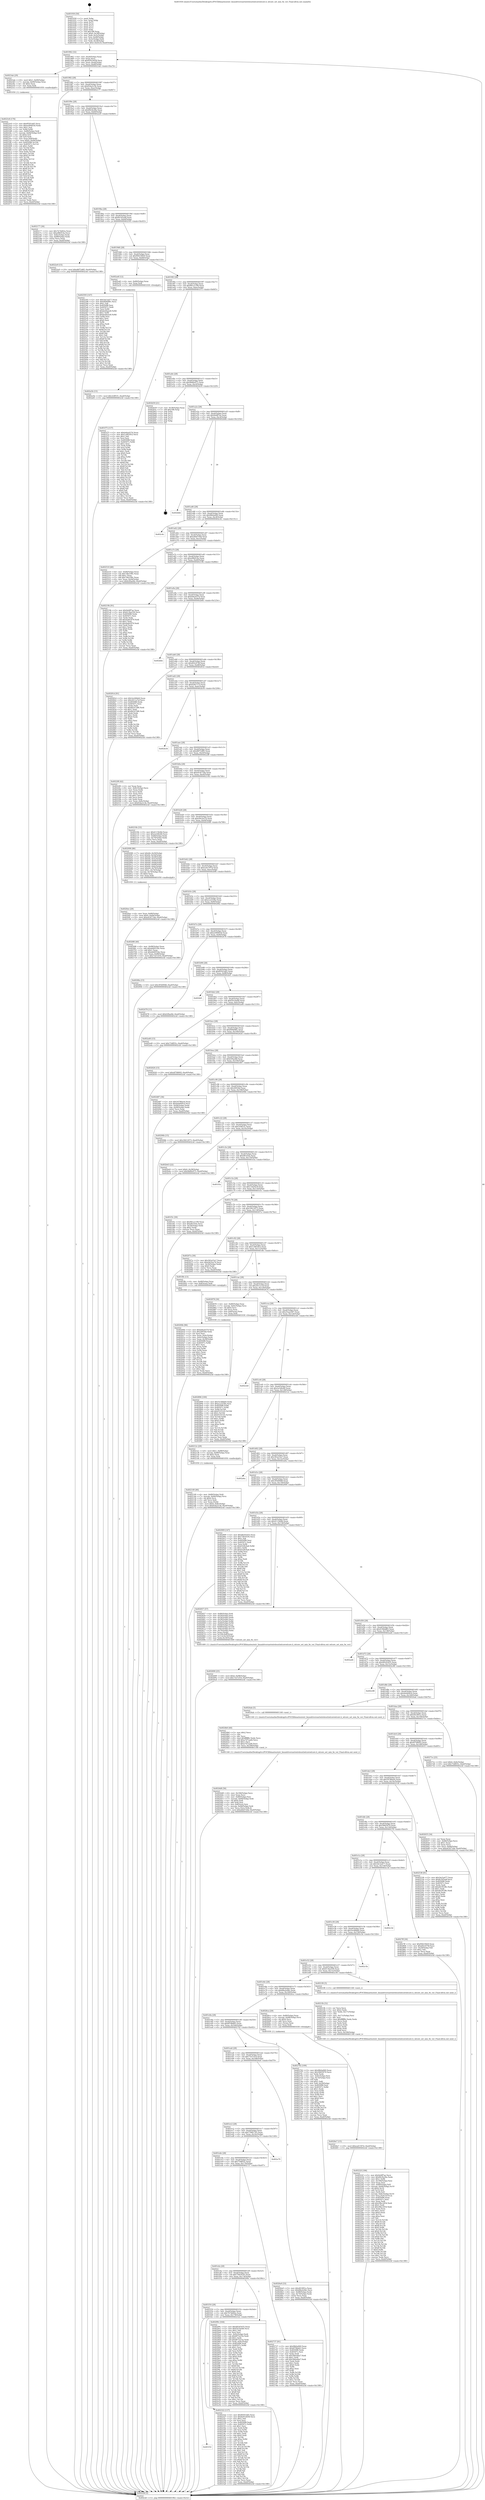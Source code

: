 digraph "0x401930" {
  label = "0x401930 (/mnt/c/Users/mathe/Desktop/tcc/POCII/binaries/extr_linuxdriversnetwirelesstiwlcorewlcore.h_wlcore_set_min_fw_ver_Final-ollvm.out::main(0))"
  labelloc = "t"
  node[shape=record]

  Entry [label="",width=0.3,height=0.3,shape=circle,fillcolor=black,style=filled]
  "0x401962" [label="{
     0x401962 [32]\l
     | [instrs]\l
     &nbsp;&nbsp;0x401962 \<+6\>: mov -0xa0(%rbp),%eax\l
     &nbsp;&nbsp;0x401968 \<+2\>: mov %eax,%ecx\l
     &nbsp;&nbsp;0x40196a \<+6\>: sub $0x82914458,%ecx\l
     &nbsp;&nbsp;0x401970 \<+6\>: mov %eax,-0xa4(%rbp)\l
     &nbsp;&nbsp;0x401976 \<+6\>: mov %ecx,-0xa8(%rbp)\l
     &nbsp;&nbsp;0x40197c \<+6\>: je 00000000004023ab \<main+0xa7b\>\l
  }"]
  "0x4023ab" [label="{
     0x4023ab [29]\l
     | [instrs]\l
     &nbsp;&nbsp;0x4023ab \<+10\>: movl $0x1,-0x90(%rbp)\l
     &nbsp;&nbsp;0x4023b5 \<+7\>: movslq -0x90(%rbp),%rax\l
     &nbsp;&nbsp;0x4023bc \<+4\>: shl $0x2,%rax\l
     &nbsp;&nbsp;0x4023c0 \<+3\>: mov %rax,%rdi\l
     &nbsp;&nbsp;0x4023c3 \<+5\>: call 0000000000401050 \<malloc@plt\>\l
     | [calls]\l
     &nbsp;&nbsp;0x401050 \{1\} (unknown)\l
  }"]
  "0x401982" [label="{
     0x401982 [28]\l
     | [instrs]\l
     &nbsp;&nbsp;0x401982 \<+5\>: jmp 0000000000401987 \<main+0x57\>\l
     &nbsp;&nbsp;0x401987 \<+6\>: mov -0xa4(%rbp),%eax\l
     &nbsp;&nbsp;0x40198d \<+5\>: sub $0x83da3c3b,%eax\l
     &nbsp;&nbsp;0x401992 \<+6\>: mov %eax,-0xac(%rbp)\l
     &nbsp;&nbsp;0x401998 \<+6\>: je 0000000000402177 \<main+0x847\>\l
  }"]
  Exit [label="",width=0.3,height=0.3,shape=circle,fillcolor=black,style=filled,peripheries=2]
  "0x402177" [label="{
     0x402177 [36]\l
     | [instrs]\l
     &nbsp;&nbsp;0x402177 \<+5\>: mov $0x7b74d02a,%eax\l
     &nbsp;&nbsp;0x40217c \<+5\>: mov $0xa9fb914a,%ecx\l
     &nbsp;&nbsp;0x402181 \<+6\>: mov -0x8c(%rbp),%edx\l
     &nbsp;&nbsp;0x402187 \<+6\>: cmp -0x88(%rbp),%edx\l
     &nbsp;&nbsp;0x40218d \<+3\>: cmovl %ecx,%eax\l
     &nbsp;&nbsp;0x402190 \<+6\>: mov %eax,-0xa0(%rbp)\l
     &nbsp;&nbsp;0x402196 \<+5\>: jmp 0000000000402cbf \<main+0x138f\>\l
  }"]
  "0x40199e" [label="{
     0x40199e [28]\l
     | [instrs]\l
     &nbsp;&nbsp;0x40199e \<+5\>: jmp 00000000004019a3 \<main+0x73\>\l
     &nbsp;&nbsp;0x4019a3 \<+6\>: mov -0xa4(%rbp),%eax\l
     &nbsp;&nbsp;0x4019a9 \<+5\>: sub $0x89c9e28a,%eax\l
     &nbsp;&nbsp;0x4019ae \<+6\>: mov %eax,-0xb0(%rbp)\l
     &nbsp;&nbsp;0x4019b4 \<+6\>: je 00000000004022e9 \<main+0x9b9\>\l
  }"]
  "0x402a5b" [label="{
     0x402a5b [15]\l
     | [instrs]\l
     &nbsp;&nbsp;0x402a5b \<+10\>: movl $0x3c8f531,-0xa0(%rbp)\l
     &nbsp;&nbsp;0x402a65 \<+5\>: jmp 0000000000402cbf \<main+0x138f\>\l
  }"]
  "0x4022e9" [label="{
     0x4022e9 [15]\l
     | [instrs]\l
     &nbsp;&nbsp;0x4022e9 \<+10\>: movl $0xd6f72d85,-0xa0(%rbp)\l
     &nbsp;&nbsp;0x4022f3 \<+5\>: jmp 0000000000402cbf \<main+0x138f\>\l
  }"]
  "0x4019ba" [label="{
     0x4019ba [28]\l
     | [instrs]\l
     &nbsp;&nbsp;0x4019ba \<+5\>: jmp 00000000004019bf \<main+0x8f\>\l
     &nbsp;&nbsp;0x4019bf \<+6\>: mov -0xa4(%rbp),%eax\l
     &nbsp;&nbsp;0x4019c5 \<+5\>: sub $0x8c505adf,%eax\l
     &nbsp;&nbsp;0x4019ca \<+6\>: mov %eax,-0xb4(%rbp)\l
     &nbsp;&nbsp;0x4019d0 \<+6\>: je 0000000000402593 \<main+0xc63\>\l
  }"]
  "0x402896" [label="{
     0x402896 [100]\l
     | [instrs]\l
     &nbsp;&nbsp;0x402896 \<+5\>: mov $0x5ec66bb0,%edx\l
     &nbsp;&nbsp;0x40289b \<+5\>: mov $0xeca3258a,%esi\l
     &nbsp;&nbsp;0x4028a0 \<+8\>: mov 0x405098,%r8d\l
     &nbsp;&nbsp;0x4028a8 \<+8\>: mov 0x40507c,%r9d\l
     &nbsp;&nbsp;0x4028b0 \<+3\>: mov %r8d,%r10d\l
     &nbsp;&nbsp;0x4028b3 \<+7\>: add $0xf51f3145,%r10d\l
     &nbsp;&nbsp;0x4028ba \<+4\>: sub $0x1,%r10d\l
     &nbsp;&nbsp;0x4028be \<+7\>: sub $0xf51f3145,%r10d\l
     &nbsp;&nbsp;0x4028c5 \<+4\>: imul %r10d,%r8d\l
     &nbsp;&nbsp;0x4028c9 \<+4\>: and $0x1,%r8d\l
     &nbsp;&nbsp;0x4028cd \<+4\>: cmp $0x0,%r8d\l
     &nbsp;&nbsp;0x4028d1 \<+4\>: sete %r11b\l
     &nbsp;&nbsp;0x4028d5 \<+4\>: cmp $0xa,%r9d\l
     &nbsp;&nbsp;0x4028d9 \<+3\>: setl %bl\l
     &nbsp;&nbsp;0x4028dc \<+3\>: mov %r11b,%r14b\l
     &nbsp;&nbsp;0x4028df \<+3\>: and %bl,%r14b\l
     &nbsp;&nbsp;0x4028e2 \<+3\>: xor %bl,%r11b\l
     &nbsp;&nbsp;0x4028e5 \<+3\>: or %r11b,%r14b\l
     &nbsp;&nbsp;0x4028e8 \<+4\>: test $0x1,%r14b\l
     &nbsp;&nbsp;0x4028ec \<+3\>: cmovne %esi,%edx\l
     &nbsp;&nbsp;0x4028ef \<+6\>: mov %edx,-0xa0(%rbp)\l
     &nbsp;&nbsp;0x4028f5 \<+5\>: jmp 0000000000402cbf \<main+0x138f\>\l
  }"]
  "0x402593" [label="{
     0x402593 [147]\l
     | [instrs]\l
     &nbsp;&nbsp;0x402593 \<+5\>: mov $0x5dc5a477,%eax\l
     &nbsp;&nbsp;0x402598 \<+5\>: mov $0xf40b0f81,%ecx\l
     &nbsp;&nbsp;0x40259d \<+2\>: mov $0x1,%dl\l
     &nbsp;&nbsp;0x40259f \<+7\>: mov 0x405098,%esi\l
     &nbsp;&nbsp;0x4025a6 \<+7\>: mov 0x40507c,%edi\l
     &nbsp;&nbsp;0x4025ad \<+3\>: mov %esi,%r8d\l
     &nbsp;&nbsp;0x4025b0 \<+7\>: add $0xbe44aee8,%r8d\l
     &nbsp;&nbsp;0x4025b7 \<+4\>: sub $0x1,%r8d\l
     &nbsp;&nbsp;0x4025bb \<+7\>: sub $0xbe44aee8,%r8d\l
     &nbsp;&nbsp;0x4025c2 \<+4\>: imul %r8d,%esi\l
     &nbsp;&nbsp;0x4025c6 \<+3\>: and $0x1,%esi\l
     &nbsp;&nbsp;0x4025c9 \<+3\>: cmp $0x0,%esi\l
     &nbsp;&nbsp;0x4025cc \<+4\>: sete %r9b\l
     &nbsp;&nbsp;0x4025d0 \<+3\>: cmp $0xa,%edi\l
     &nbsp;&nbsp;0x4025d3 \<+4\>: setl %r10b\l
     &nbsp;&nbsp;0x4025d7 \<+3\>: mov %r9b,%r11b\l
     &nbsp;&nbsp;0x4025da \<+4\>: xor $0xff,%r11b\l
     &nbsp;&nbsp;0x4025de \<+3\>: mov %r10b,%bl\l
     &nbsp;&nbsp;0x4025e1 \<+3\>: xor $0xff,%bl\l
     &nbsp;&nbsp;0x4025e4 \<+3\>: xor $0x1,%dl\l
     &nbsp;&nbsp;0x4025e7 \<+3\>: mov %r11b,%r14b\l
     &nbsp;&nbsp;0x4025ea \<+4\>: and $0xff,%r14b\l
     &nbsp;&nbsp;0x4025ee \<+3\>: and %dl,%r9b\l
     &nbsp;&nbsp;0x4025f1 \<+3\>: mov %bl,%r15b\l
     &nbsp;&nbsp;0x4025f4 \<+4\>: and $0xff,%r15b\l
     &nbsp;&nbsp;0x4025f8 \<+3\>: and %dl,%r10b\l
     &nbsp;&nbsp;0x4025fb \<+3\>: or %r9b,%r14b\l
     &nbsp;&nbsp;0x4025fe \<+3\>: or %r10b,%r15b\l
     &nbsp;&nbsp;0x402601 \<+3\>: xor %r15b,%r14b\l
     &nbsp;&nbsp;0x402604 \<+3\>: or %bl,%r11b\l
     &nbsp;&nbsp;0x402607 \<+4\>: xor $0xff,%r11b\l
     &nbsp;&nbsp;0x40260b \<+3\>: or $0x1,%dl\l
     &nbsp;&nbsp;0x40260e \<+3\>: and %dl,%r11b\l
     &nbsp;&nbsp;0x402611 \<+3\>: or %r11b,%r14b\l
     &nbsp;&nbsp;0x402614 \<+4\>: test $0x1,%r14b\l
     &nbsp;&nbsp;0x402618 \<+3\>: cmovne %ecx,%eax\l
     &nbsp;&nbsp;0x40261b \<+6\>: mov %eax,-0xa0(%rbp)\l
     &nbsp;&nbsp;0x402621 \<+5\>: jmp 0000000000402cbf \<main+0x138f\>\l
  }"]
  "0x4019d6" [label="{
     0x4019d6 [28]\l
     | [instrs]\l
     &nbsp;&nbsp;0x4019d6 \<+5\>: jmp 00000000004019db \<main+0xab\>\l
     &nbsp;&nbsp;0x4019db \<+6\>: mov -0xa4(%rbp),%eax\l
     &nbsp;&nbsp;0x4019e1 \<+5\>: sub $0x90433829,%eax\l
     &nbsp;&nbsp;0x4019e6 \<+6\>: mov %eax,-0xb8(%rbp)\l
     &nbsp;&nbsp;0x4019ec \<+6\>: je 0000000000402a4f \<main+0x111f\>\l
  }"]
  "0x4026e7" [label="{
     0x4026e7 [15]\l
     | [instrs]\l
     &nbsp;&nbsp;0x4026e7 \<+10\>: movl $0xea41597d,-0xa0(%rbp)\l
     &nbsp;&nbsp;0x4026f1 \<+5\>: jmp 0000000000402cbf \<main+0x138f\>\l
  }"]
  "0x402a4f" [label="{
     0x402a4f [12]\l
     | [instrs]\l
     &nbsp;&nbsp;0x402a4f \<+4\>: mov -0x80(%rbp),%rax\l
     &nbsp;&nbsp;0x402a53 \<+3\>: mov %rax,%rdi\l
     &nbsp;&nbsp;0x402a56 \<+5\>: call 0000000000401030 \<free@plt\>\l
     | [calls]\l
     &nbsp;&nbsp;0x401030 \{1\} (unknown)\l
  }"]
  "0x4019f2" [label="{
     0x4019f2 [28]\l
     | [instrs]\l
     &nbsp;&nbsp;0x4019f2 \<+5\>: jmp 00000000004019f7 \<main+0xc7\>\l
     &nbsp;&nbsp;0x4019f7 \<+6\>: mov -0xa4(%rbp),%eax\l
     &nbsp;&nbsp;0x4019fd \<+5\>: sub $0x961a1199,%eax\l
     &nbsp;&nbsp;0x401a02 \<+6\>: mov %eax,-0xbc(%rbp)\l
     &nbsp;&nbsp;0x401a08 \<+6\>: je 0000000000401f75 \<main+0x645\>\l
  }"]
  "0x402690" [label="{
     0x402690 [25]\l
     | [instrs]\l
     &nbsp;&nbsp;0x402690 \<+10\>: movl $0x0,-0x98(%rbp)\l
     &nbsp;&nbsp;0x40269a \<+10\>: movl $0x71b7cf19,-0xa0(%rbp)\l
     &nbsp;&nbsp;0x4026a4 \<+5\>: jmp 0000000000402cbf \<main+0x138f\>\l
  }"]
  "0x401f75" [label="{
     0x401f75 [137]\l
     | [instrs]\l
     &nbsp;&nbsp;0x401f75 \<+5\>: mov $0xb44a4374,%eax\l
     &nbsp;&nbsp;0x401f7a \<+5\>: mov $0x1c681852,%ecx\l
     &nbsp;&nbsp;0x401f7f \<+2\>: mov $0x1,%dl\l
     &nbsp;&nbsp;0x401f81 \<+2\>: xor %esi,%esi\l
     &nbsp;&nbsp;0x401f83 \<+7\>: mov 0x405098,%edi\l
     &nbsp;&nbsp;0x401f8a \<+8\>: mov 0x40507c,%r8d\l
     &nbsp;&nbsp;0x401f92 \<+3\>: sub $0x1,%esi\l
     &nbsp;&nbsp;0x401f95 \<+3\>: mov %edi,%r9d\l
     &nbsp;&nbsp;0x401f98 \<+3\>: add %esi,%r9d\l
     &nbsp;&nbsp;0x401f9b \<+4\>: imul %r9d,%edi\l
     &nbsp;&nbsp;0x401f9f \<+3\>: and $0x1,%edi\l
     &nbsp;&nbsp;0x401fa2 \<+3\>: cmp $0x0,%edi\l
     &nbsp;&nbsp;0x401fa5 \<+4\>: sete %r10b\l
     &nbsp;&nbsp;0x401fa9 \<+4\>: cmp $0xa,%r8d\l
     &nbsp;&nbsp;0x401fad \<+4\>: setl %r11b\l
     &nbsp;&nbsp;0x401fb1 \<+3\>: mov %r10b,%bl\l
     &nbsp;&nbsp;0x401fb4 \<+3\>: xor $0xff,%bl\l
     &nbsp;&nbsp;0x401fb7 \<+3\>: mov %r11b,%r14b\l
     &nbsp;&nbsp;0x401fba \<+4\>: xor $0xff,%r14b\l
     &nbsp;&nbsp;0x401fbe \<+3\>: xor $0x0,%dl\l
     &nbsp;&nbsp;0x401fc1 \<+3\>: mov %bl,%r15b\l
     &nbsp;&nbsp;0x401fc4 \<+4\>: and $0x0,%r15b\l
     &nbsp;&nbsp;0x401fc8 \<+3\>: and %dl,%r10b\l
     &nbsp;&nbsp;0x401fcb \<+3\>: mov %r14b,%r12b\l
     &nbsp;&nbsp;0x401fce \<+4\>: and $0x0,%r12b\l
     &nbsp;&nbsp;0x401fd2 \<+3\>: and %dl,%r11b\l
     &nbsp;&nbsp;0x401fd5 \<+3\>: or %r10b,%r15b\l
     &nbsp;&nbsp;0x401fd8 \<+3\>: or %r11b,%r12b\l
     &nbsp;&nbsp;0x401fdb \<+3\>: xor %r12b,%r15b\l
     &nbsp;&nbsp;0x401fde \<+3\>: or %r14b,%bl\l
     &nbsp;&nbsp;0x401fe1 \<+3\>: xor $0xff,%bl\l
     &nbsp;&nbsp;0x401fe4 \<+3\>: or $0x0,%dl\l
     &nbsp;&nbsp;0x401fe7 \<+2\>: and %dl,%bl\l
     &nbsp;&nbsp;0x401fe9 \<+3\>: or %bl,%r15b\l
     &nbsp;&nbsp;0x401fec \<+4\>: test $0x1,%r15b\l
     &nbsp;&nbsp;0x401ff0 \<+3\>: cmovne %ecx,%eax\l
     &nbsp;&nbsp;0x401ff3 \<+6\>: mov %eax,-0xa0(%rbp)\l
     &nbsp;&nbsp;0x401ff9 \<+5\>: jmp 0000000000402cbf \<main+0x138f\>\l
  }"]
  "0x401a0e" [label="{
     0x401a0e [28]\l
     | [instrs]\l
     &nbsp;&nbsp;0x401a0e \<+5\>: jmp 0000000000401a13 \<main+0xe3\>\l
     &nbsp;&nbsp;0x401a13 \<+6\>: mov -0xa4(%rbp),%eax\l
     &nbsp;&nbsp;0x401a19 \<+5\>: sub $0x9b80e975,%eax\l
     &nbsp;&nbsp;0x401a1e \<+6\>: mov %eax,-0xc0(%rbp)\l
     &nbsp;&nbsp;0x401a24 \<+6\>: je 0000000000402b59 \<main+0x1229\>\l
  }"]
  "0x4024d8" [label="{
     0x4024d8 [56]\l
     | [instrs]\l
     &nbsp;&nbsp;0x4024d8 \<+6\>: mov -0x184(%rbp),%ecx\l
     &nbsp;&nbsp;0x4024de \<+3\>: imul %eax,%ecx\l
     &nbsp;&nbsp;0x4024e1 \<+4\>: mov -0x80(%rbp),%rsi\l
     &nbsp;&nbsp;0x4024e5 \<+7\>: movslq -0x84(%rbp),%rdi\l
     &nbsp;&nbsp;0x4024ec \<+4\>: shl $0x4,%rdi\l
     &nbsp;&nbsp;0x4024f0 \<+3\>: add %rdi,%rsi\l
     &nbsp;&nbsp;0x4024f3 \<+4\>: mov 0x8(%rsi),%rsi\l
     &nbsp;&nbsp;0x4024f7 \<+7\>: movslq -0x94(%rbp),%rdi\l
     &nbsp;&nbsp;0x4024fe \<+3\>: mov %ecx,(%rsi,%rdi,4)\l
     &nbsp;&nbsp;0x402501 \<+10\>: movl $0xa6b47e6d,-0xa0(%rbp)\l
     &nbsp;&nbsp;0x40250b \<+5\>: jmp 0000000000402cbf \<main+0x138f\>\l
  }"]
  "0x402b59" [label="{
     0x402b59 [21]\l
     | [instrs]\l
     &nbsp;&nbsp;0x402b59 \<+3\>: mov -0x38(%rbp),%eax\l
     &nbsp;&nbsp;0x402b5c \<+7\>: add $0x188,%rsp\l
     &nbsp;&nbsp;0x402b63 \<+1\>: pop %rbx\l
     &nbsp;&nbsp;0x402b64 \<+2\>: pop %r12\l
     &nbsp;&nbsp;0x402b66 \<+2\>: pop %r13\l
     &nbsp;&nbsp;0x402b68 \<+2\>: pop %r14\l
     &nbsp;&nbsp;0x402b6a \<+2\>: pop %r15\l
     &nbsp;&nbsp;0x402b6c \<+1\>: pop %rbp\l
     &nbsp;&nbsp;0x402b6d \<+1\>: ret\l
  }"]
  "0x401a2a" [label="{
     0x401a2a [28]\l
     | [instrs]\l
     &nbsp;&nbsp;0x401a2a \<+5\>: jmp 0000000000401a2f \<main+0xff\>\l
     &nbsp;&nbsp;0x401a2f \<+6\>: mov -0xa4(%rbp),%eax\l
     &nbsp;&nbsp;0x401a35 \<+5\>: sub $0x9e6ff7ae,%eax\l
     &nbsp;&nbsp;0x401a3a \<+6\>: mov %eax,-0xc4(%rbp)\l
     &nbsp;&nbsp;0x401a40 \<+6\>: je 0000000000402b8d \<main+0x125d\>\l
  }"]
  "0x4024b0" [label="{
     0x4024b0 [40]\l
     | [instrs]\l
     &nbsp;&nbsp;0x4024b0 \<+5\>: mov $0x2,%ecx\l
     &nbsp;&nbsp;0x4024b5 \<+1\>: cltd\l
     &nbsp;&nbsp;0x4024b6 \<+2\>: idiv %ecx\l
     &nbsp;&nbsp;0x4024b8 \<+6\>: imul $0xfffffffe,%edx,%ecx\l
     &nbsp;&nbsp;0x4024be \<+6\>: add $0xa7d7aad4,%ecx\l
     &nbsp;&nbsp;0x4024c4 \<+3\>: add $0x1,%ecx\l
     &nbsp;&nbsp;0x4024c7 \<+6\>: sub $0xa7d7aad4,%ecx\l
     &nbsp;&nbsp;0x4024cd \<+6\>: mov %ecx,-0x184(%rbp)\l
     &nbsp;&nbsp;0x4024d3 \<+5\>: call 0000000000401160 \<next_i\>\l
     | [calls]\l
     &nbsp;&nbsp;0x401160 \{1\} (/mnt/c/Users/mathe/Desktop/tcc/POCII/binaries/extr_linuxdriversnetwirelesstiwlcorewlcore.h_wlcore_set_min_fw_ver_Final-ollvm.out::next_i)\l
  }"]
  "0x402b8d" [label="{
     0x402b8d\l
  }", style=dashed]
  "0x401a46" [label="{
     0x401a46 [28]\l
     | [instrs]\l
     &nbsp;&nbsp;0x401a46 \<+5\>: jmp 0000000000401a4b \<main+0x11b\>\l
     &nbsp;&nbsp;0x401a4b \<+6\>: mov -0xa4(%rbp),%eax\l
     &nbsp;&nbsp;0x401a51 \<+5\>: sub $0x9fb0a069,%eax\l
     &nbsp;&nbsp;0x401a56 \<+6\>: mov %eax,-0xc8(%rbp)\l
     &nbsp;&nbsp;0x401a5c \<+6\>: je 0000000000402c4c \<main+0x131c\>\l
  }"]
  "0x4023c8" [label="{
     0x4023c8 [176]\l
     | [instrs]\l
     &nbsp;&nbsp;0x4023c8 \<+5\>: mov $0xf0501dd5,%ecx\l
     &nbsp;&nbsp;0x4023cd \<+5\>: mov $0xee99403d,%edx\l
     &nbsp;&nbsp;0x4023d2 \<+3\>: mov $0x1,%sil\l
     &nbsp;&nbsp;0x4023d5 \<+3\>: xor %r8d,%r8d\l
     &nbsp;&nbsp;0x4023d8 \<+4\>: mov -0x80(%rbp),%rdi\l
     &nbsp;&nbsp;0x4023dc \<+7\>: movslq -0x84(%rbp),%r9\l
     &nbsp;&nbsp;0x4023e3 \<+4\>: shl $0x4,%r9\l
     &nbsp;&nbsp;0x4023e7 \<+3\>: add %r9,%rdi\l
     &nbsp;&nbsp;0x4023ea \<+4\>: mov %rax,0x8(%rdi)\l
     &nbsp;&nbsp;0x4023ee \<+10\>: movl $0x0,-0x94(%rbp)\l
     &nbsp;&nbsp;0x4023f8 \<+8\>: mov 0x405098,%r10d\l
     &nbsp;&nbsp;0x402400 \<+8\>: mov 0x40507c,%r11d\l
     &nbsp;&nbsp;0x402408 \<+4\>: sub $0x1,%r8d\l
     &nbsp;&nbsp;0x40240c \<+3\>: mov %r10d,%ebx\l
     &nbsp;&nbsp;0x40240f \<+3\>: add %r8d,%ebx\l
     &nbsp;&nbsp;0x402412 \<+4\>: imul %ebx,%r10d\l
     &nbsp;&nbsp;0x402416 \<+4\>: and $0x1,%r10d\l
     &nbsp;&nbsp;0x40241a \<+4\>: cmp $0x0,%r10d\l
     &nbsp;&nbsp;0x40241e \<+4\>: sete %r14b\l
     &nbsp;&nbsp;0x402422 \<+4\>: cmp $0xa,%r11d\l
     &nbsp;&nbsp;0x402426 \<+4\>: setl %r15b\l
     &nbsp;&nbsp;0x40242a \<+3\>: mov %r14b,%r12b\l
     &nbsp;&nbsp;0x40242d \<+4\>: xor $0xff,%r12b\l
     &nbsp;&nbsp;0x402431 \<+3\>: mov %r15b,%r13b\l
     &nbsp;&nbsp;0x402434 \<+4\>: xor $0xff,%r13b\l
     &nbsp;&nbsp;0x402438 \<+4\>: xor $0x1,%sil\l
     &nbsp;&nbsp;0x40243c \<+3\>: mov %r12b,%al\l
     &nbsp;&nbsp;0x40243f \<+2\>: and $0xff,%al\l
     &nbsp;&nbsp;0x402441 \<+3\>: and %sil,%r14b\l
     &nbsp;&nbsp;0x402444 \<+3\>: mov %r13b,%dil\l
     &nbsp;&nbsp;0x402447 \<+4\>: and $0xff,%dil\l
     &nbsp;&nbsp;0x40244b \<+3\>: and %sil,%r15b\l
     &nbsp;&nbsp;0x40244e \<+3\>: or %r14b,%al\l
     &nbsp;&nbsp;0x402451 \<+3\>: or %r15b,%dil\l
     &nbsp;&nbsp;0x402454 \<+3\>: xor %dil,%al\l
     &nbsp;&nbsp;0x402457 \<+3\>: or %r13b,%r12b\l
     &nbsp;&nbsp;0x40245a \<+4\>: xor $0xff,%r12b\l
     &nbsp;&nbsp;0x40245e \<+4\>: or $0x1,%sil\l
     &nbsp;&nbsp;0x402462 \<+3\>: and %sil,%r12b\l
     &nbsp;&nbsp;0x402465 \<+3\>: or %r12b,%al\l
     &nbsp;&nbsp;0x402468 \<+2\>: test $0x1,%al\l
     &nbsp;&nbsp;0x40246a \<+3\>: cmovne %edx,%ecx\l
     &nbsp;&nbsp;0x40246d \<+6\>: mov %ecx,-0xa0(%rbp)\l
     &nbsp;&nbsp;0x402473 \<+5\>: jmp 0000000000402cbf \<main+0x138f\>\l
  }"]
  "0x402c4c" [label="{
     0x402c4c\l
  }", style=dashed]
  "0x401a62" [label="{
     0x401a62 [28]\l
     | [instrs]\l
     &nbsp;&nbsp;0x401a62 \<+5\>: jmp 0000000000401a67 \<main+0x137\>\l
     &nbsp;&nbsp;0x401a67 \<+6\>: mov -0xa4(%rbp),%eax\l
     &nbsp;&nbsp;0x401a6d \<+5\>: sub $0xa6b47e6d,%eax\l
     &nbsp;&nbsp;0x401a72 \<+6\>: mov %eax,-0xcc(%rbp)\l
     &nbsp;&nbsp;0x401a78 \<+6\>: je 0000000000402510 \<main+0xbe0\>\l
  }"]
  "0x401f32" [label="{
     0x401f32\l
  }", style=dashed]
  "0x402510" [label="{
     0x402510 [40]\l
     | [instrs]\l
     &nbsp;&nbsp;0x402510 \<+6\>: mov -0x94(%rbp),%eax\l
     &nbsp;&nbsp;0x402516 \<+5\>: sub $0x7dfa108c,%eax\l
     &nbsp;&nbsp;0x40251b \<+3\>: add $0x1,%eax\l
     &nbsp;&nbsp;0x40251e \<+5\>: add $0x7dfa108c,%eax\l
     &nbsp;&nbsp;0x402523 \<+6\>: mov %eax,-0x94(%rbp)\l
     &nbsp;&nbsp;0x402529 \<+10\>: movl $0xfcf0ae8d,-0xa0(%rbp)\l
     &nbsp;&nbsp;0x402533 \<+5\>: jmp 0000000000402cbf \<main+0x138f\>\l
  }"]
  "0x401a7e" [label="{
     0x401a7e [28]\l
     | [instrs]\l
     &nbsp;&nbsp;0x401a7e \<+5\>: jmp 0000000000401a83 \<main+0x153\>\l
     &nbsp;&nbsp;0x401a83 \<+6\>: mov -0xa4(%rbp),%eax\l
     &nbsp;&nbsp;0x401a89 \<+5\>: sub $0xa9fb914a,%eax\l
     &nbsp;&nbsp;0x401a8e \<+6\>: mov %eax,-0xd0(%rbp)\l
     &nbsp;&nbsp;0x401a94 \<+6\>: je 000000000040219b \<main+0x86b\>\l
  }"]
  "0x402322" [label="{
     0x402322 [137]\l
     | [instrs]\l
     &nbsp;&nbsp;0x402322 \<+5\>: mov $0xf0501dd5,%eax\l
     &nbsp;&nbsp;0x402327 \<+5\>: mov $0x82914458,%ecx\l
     &nbsp;&nbsp;0x40232c \<+2\>: mov $0x1,%dl\l
     &nbsp;&nbsp;0x40232e \<+2\>: xor %esi,%esi\l
     &nbsp;&nbsp;0x402330 \<+7\>: mov 0x405098,%edi\l
     &nbsp;&nbsp;0x402337 \<+8\>: mov 0x40507c,%r8d\l
     &nbsp;&nbsp;0x40233f \<+3\>: sub $0x1,%esi\l
     &nbsp;&nbsp;0x402342 \<+3\>: mov %edi,%r9d\l
     &nbsp;&nbsp;0x402345 \<+3\>: add %esi,%r9d\l
     &nbsp;&nbsp;0x402348 \<+4\>: imul %r9d,%edi\l
     &nbsp;&nbsp;0x40234c \<+3\>: and $0x1,%edi\l
     &nbsp;&nbsp;0x40234f \<+3\>: cmp $0x0,%edi\l
     &nbsp;&nbsp;0x402352 \<+4\>: sete %r10b\l
     &nbsp;&nbsp;0x402356 \<+4\>: cmp $0xa,%r8d\l
     &nbsp;&nbsp;0x40235a \<+4\>: setl %r11b\l
     &nbsp;&nbsp;0x40235e \<+3\>: mov %r10b,%bl\l
     &nbsp;&nbsp;0x402361 \<+3\>: xor $0xff,%bl\l
     &nbsp;&nbsp;0x402364 \<+3\>: mov %r11b,%r14b\l
     &nbsp;&nbsp;0x402367 \<+4\>: xor $0xff,%r14b\l
     &nbsp;&nbsp;0x40236b \<+3\>: xor $0x1,%dl\l
     &nbsp;&nbsp;0x40236e \<+3\>: mov %bl,%r15b\l
     &nbsp;&nbsp;0x402371 \<+4\>: and $0xff,%r15b\l
     &nbsp;&nbsp;0x402375 \<+3\>: and %dl,%r10b\l
     &nbsp;&nbsp;0x402378 \<+3\>: mov %r14b,%r12b\l
     &nbsp;&nbsp;0x40237b \<+4\>: and $0xff,%r12b\l
     &nbsp;&nbsp;0x40237f \<+3\>: and %dl,%r11b\l
     &nbsp;&nbsp;0x402382 \<+3\>: or %r10b,%r15b\l
     &nbsp;&nbsp;0x402385 \<+3\>: or %r11b,%r12b\l
     &nbsp;&nbsp;0x402388 \<+3\>: xor %r12b,%r15b\l
     &nbsp;&nbsp;0x40238b \<+3\>: or %r14b,%bl\l
     &nbsp;&nbsp;0x40238e \<+3\>: xor $0xff,%bl\l
     &nbsp;&nbsp;0x402391 \<+3\>: or $0x1,%dl\l
     &nbsp;&nbsp;0x402394 \<+2\>: and %dl,%bl\l
     &nbsp;&nbsp;0x402396 \<+3\>: or %bl,%r15b\l
     &nbsp;&nbsp;0x402399 \<+4\>: test $0x1,%r15b\l
     &nbsp;&nbsp;0x40239d \<+3\>: cmovne %ecx,%eax\l
     &nbsp;&nbsp;0x4023a0 \<+6\>: mov %eax,-0xa0(%rbp)\l
     &nbsp;&nbsp;0x4023a6 \<+5\>: jmp 0000000000402cbf \<main+0x138f\>\l
  }"]
  "0x40219b" [label="{
     0x40219b [91]\l
     | [instrs]\l
     &nbsp;&nbsp;0x40219b \<+5\>: mov $0x9e6ff7ae,%eax\l
     &nbsp;&nbsp;0x4021a0 \<+5\>: mov $0x613ba558,%ecx\l
     &nbsp;&nbsp;0x4021a5 \<+7\>: mov 0x405098,%edx\l
     &nbsp;&nbsp;0x4021ac \<+7\>: mov 0x40507c,%esi\l
     &nbsp;&nbsp;0x4021b3 \<+2\>: mov %edx,%edi\l
     &nbsp;&nbsp;0x4021b5 \<+6\>: add $0x4abb3f79,%edi\l
     &nbsp;&nbsp;0x4021bb \<+3\>: sub $0x1,%edi\l
     &nbsp;&nbsp;0x4021be \<+6\>: sub $0x4abb3f79,%edi\l
     &nbsp;&nbsp;0x4021c4 \<+3\>: imul %edi,%edx\l
     &nbsp;&nbsp;0x4021c7 \<+3\>: and $0x1,%edx\l
     &nbsp;&nbsp;0x4021ca \<+3\>: cmp $0x0,%edx\l
     &nbsp;&nbsp;0x4021cd \<+4\>: sete %r8b\l
     &nbsp;&nbsp;0x4021d1 \<+3\>: cmp $0xa,%esi\l
     &nbsp;&nbsp;0x4021d4 \<+4\>: setl %r9b\l
     &nbsp;&nbsp;0x4021d8 \<+3\>: mov %r8b,%r10b\l
     &nbsp;&nbsp;0x4021db \<+3\>: and %r9b,%r10b\l
     &nbsp;&nbsp;0x4021de \<+3\>: xor %r9b,%r8b\l
     &nbsp;&nbsp;0x4021e1 \<+3\>: or %r8b,%r10b\l
     &nbsp;&nbsp;0x4021e4 \<+4\>: test $0x1,%r10b\l
     &nbsp;&nbsp;0x4021e8 \<+3\>: cmovne %ecx,%eax\l
     &nbsp;&nbsp;0x4021eb \<+6\>: mov %eax,-0xa0(%rbp)\l
     &nbsp;&nbsp;0x4021f1 \<+5\>: jmp 0000000000402cbf \<main+0x138f\>\l
  }"]
  "0x401a9a" [label="{
     0x401a9a [28]\l
     | [instrs]\l
     &nbsp;&nbsp;0x401a9a \<+5\>: jmp 0000000000401a9f \<main+0x16f\>\l
     &nbsp;&nbsp;0x401a9f \<+6\>: mov -0xa4(%rbp),%eax\l
     &nbsp;&nbsp;0x401aa5 \<+5\>: sub $0xb44a4374,%eax\l
     &nbsp;&nbsp;0x401aaa \<+6\>: mov %eax,-0xd4(%rbp)\l
     &nbsp;&nbsp;0x401ab0 \<+6\>: je 0000000000402b6e \<main+0x123e\>\l
  }"]
  "0x401f16" [label="{
     0x401f16 [28]\l
     | [instrs]\l
     &nbsp;&nbsp;0x401f16 \<+5\>: jmp 0000000000401f1b \<main+0x5eb\>\l
     &nbsp;&nbsp;0x401f1b \<+6\>: mov -0xa4(%rbp),%eax\l
     &nbsp;&nbsp;0x401f21 \<+5\>: sub $0x7b74d02a,%eax\l
     &nbsp;&nbsp;0x401f26 \<+6\>: mov %eax,-0x178(%rbp)\l
     &nbsp;&nbsp;0x401f2c \<+6\>: je 0000000000402322 \<main+0x9f2\>\l
  }"]
  "0x402b6e" [label="{
     0x402b6e\l
  }", style=dashed]
  "0x401ab6" [label="{
     0x401ab6 [28]\l
     | [instrs]\l
     &nbsp;&nbsp;0x401ab6 \<+5\>: jmp 0000000000401abb \<main+0x18b\>\l
     &nbsp;&nbsp;0x401abb \<+6\>: mov -0xa4(%rbp),%eax\l
     &nbsp;&nbsp;0x401ac1 \<+5\>: sub $0xd02c674f,%eax\l
     &nbsp;&nbsp;0x401ac6 \<+6\>: mov %eax,-0xd8(%rbp)\l
     &nbsp;&nbsp;0x401acc \<+6\>: je 000000000040281d \<main+0xeed\>\l
  }"]
  "0x40299c" [label="{
     0x40299c [164]\l
     | [instrs]\l
     &nbsp;&nbsp;0x40299c \<+5\>: mov $0x48245d35,%eax\l
     &nbsp;&nbsp;0x4029a1 \<+5\>: mov $0xf3e1beb6,%ecx\l
     &nbsp;&nbsp;0x4029a6 \<+2\>: mov $0x1,%dl\l
     &nbsp;&nbsp;0x4029a8 \<+2\>: xor %esi,%esi\l
     &nbsp;&nbsp;0x4029aa \<+6\>: mov -0x9c(%rbp),%edi\l
     &nbsp;&nbsp;0x4029b0 \<+6\>: sub $0x8f73a53a,%edi\l
     &nbsp;&nbsp;0x4029b6 \<+3\>: add $0x1,%edi\l
     &nbsp;&nbsp;0x4029b9 \<+6\>: add $0x8f73a53a,%edi\l
     &nbsp;&nbsp;0x4029bf \<+6\>: mov %edi,-0x9c(%rbp)\l
     &nbsp;&nbsp;0x4029c5 \<+7\>: mov 0x405098,%edi\l
     &nbsp;&nbsp;0x4029cc \<+8\>: mov 0x40507c,%r8d\l
     &nbsp;&nbsp;0x4029d4 \<+3\>: sub $0x1,%esi\l
     &nbsp;&nbsp;0x4029d7 \<+3\>: mov %edi,%r9d\l
     &nbsp;&nbsp;0x4029da \<+3\>: add %esi,%r9d\l
     &nbsp;&nbsp;0x4029dd \<+4\>: imul %r9d,%edi\l
     &nbsp;&nbsp;0x4029e1 \<+3\>: and $0x1,%edi\l
     &nbsp;&nbsp;0x4029e4 \<+3\>: cmp $0x0,%edi\l
     &nbsp;&nbsp;0x4029e7 \<+4\>: sete %r10b\l
     &nbsp;&nbsp;0x4029eb \<+4\>: cmp $0xa,%r8d\l
     &nbsp;&nbsp;0x4029ef \<+4\>: setl %r11b\l
     &nbsp;&nbsp;0x4029f3 \<+3\>: mov %r10b,%bl\l
     &nbsp;&nbsp;0x4029f6 \<+3\>: xor $0xff,%bl\l
     &nbsp;&nbsp;0x4029f9 \<+3\>: mov %r11b,%r14b\l
     &nbsp;&nbsp;0x4029fc \<+4\>: xor $0xff,%r14b\l
     &nbsp;&nbsp;0x402a00 \<+3\>: xor $0x0,%dl\l
     &nbsp;&nbsp;0x402a03 \<+3\>: mov %bl,%r15b\l
     &nbsp;&nbsp;0x402a06 \<+4\>: and $0x0,%r15b\l
     &nbsp;&nbsp;0x402a0a \<+3\>: and %dl,%r10b\l
     &nbsp;&nbsp;0x402a0d \<+3\>: mov %r14b,%r12b\l
     &nbsp;&nbsp;0x402a10 \<+4\>: and $0x0,%r12b\l
     &nbsp;&nbsp;0x402a14 \<+3\>: and %dl,%r11b\l
     &nbsp;&nbsp;0x402a17 \<+3\>: or %r10b,%r15b\l
     &nbsp;&nbsp;0x402a1a \<+3\>: or %r11b,%r12b\l
     &nbsp;&nbsp;0x402a1d \<+3\>: xor %r12b,%r15b\l
     &nbsp;&nbsp;0x402a20 \<+3\>: or %r14b,%bl\l
     &nbsp;&nbsp;0x402a23 \<+3\>: xor $0xff,%bl\l
     &nbsp;&nbsp;0x402a26 \<+3\>: or $0x0,%dl\l
     &nbsp;&nbsp;0x402a29 \<+2\>: and %dl,%bl\l
     &nbsp;&nbsp;0x402a2b \<+3\>: or %bl,%r15b\l
     &nbsp;&nbsp;0x402a2e \<+4\>: test $0x1,%r15b\l
     &nbsp;&nbsp;0x402a32 \<+3\>: cmovne %ecx,%eax\l
     &nbsp;&nbsp;0x402a35 \<+6\>: mov %eax,-0xa0(%rbp)\l
     &nbsp;&nbsp;0x402a3b \<+5\>: jmp 0000000000402cbf \<main+0x138f\>\l
  }"]
  "0x40281d" [label="{
     0x40281d [91]\l
     | [instrs]\l
     &nbsp;&nbsp;0x40281d \<+5\>: mov $0x5ec66bb0,%eax\l
     &nbsp;&nbsp;0x402822 \<+5\>: mov $0x2011a7ef,%ecx\l
     &nbsp;&nbsp;0x402827 \<+7\>: mov 0x405098,%edx\l
     &nbsp;&nbsp;0x40282e \<+7\>: mov 0x40507c,%esi\l
     &nbsp;&nbsp;0x402835 \<+2\>: mov %edx,%edi\l
     &nbsp;&nbsp;0x402837 \<+6\>: sub $0x8d1b7df6,%edi\l
     &nbsp;&nbsp;0x40283d \<+3\>: sub $0x1,%edi\l
     &nbsp;&nbsp;0x402840 \<+6\>: add $0x8d1b7df6,%edi\l
     &nbsp;&nbsp;0x402846 \<+3\>: imul %edi,%edx\l
     &nbsp;&nbsp;0x402849 \<+3\>: and $0x1,%edx\l
     &nbsp;&nbsp;0x40284c \<+3\>: cmp $0x0,%edx\l
     &nbsp;&nbsp;0x40284f \<+4\>: sete %r8b\l
     &nbsp;&nbsp;0x402853 \<+3\>: cmp $0xa,%esi\l
     &nbsp;&nbsp;0x402856 \<+4\>: setl %r9b\l
     &nbsp;&nbsp;0x40285a \<+3\>: mov %r8b,%r10b\l
     &nbsp;&nbsp;0x40285d \<+3\>: and %r9b,%r10b\l
     &nbsp;&nbsp;0x402860 \<+3\>: xor %r9b,%r8b\l
     &nbsp;&nbsp;0x402863 \<+3\>: or %r8b,%r10b\l
     &nbsp;&nbsp;0x402866 \<+4\>: test $0x1,%r10b\l
     &nbsp;&nbsp;0x40286a \<+3\>: cmovne %ecx,%eax\l
     &nbsp;&nbsp;0x40286d \<+6\>: mov %eax,-0xa0(%rbp)\l
     &nbsp;&nbsp;0x402873 \<+5\>: jmp 0000000000402cbf \<main+0x138f\>\l
  }"]
  "0x401ad2" [label="{
     0x401ad2 [28]\l
     | [instrs]\l
     &nbsp;&nbsp;0x401ad2 \<+5\>: jmp 0000000000401ad7 \<main+0x1a7\>\l
     &nbsp;&nbsp;0x401ad7 \<+6\>: mov -0xa4(%rbp),%eax\l
     &nbsp;&nbsp;0x401add \<+5\>: sub $0xd285711f,%eax\l
     &nbsp;&nbsp;0x401ae2 \<+6\>: mov %eax,-0xdc(%rbp)\l
     &nbsp;&nbsp;0x401ae8 \<+6\>: je 0000000000402b34 \<main+0x1204\>\l
  }"]
  "0x401efa" [label="{
     0x401efa [28]\l
     | [instrs]\l
     &nbsp;&nbsp;0x401efa \<+5\>: jmp 0000000000401eff \<main+0x5cf\>\l
     &nbsp;&nbsp;0x401eff \<+6\>: mov -0xa4(%rbp),%eax\l
     &nbsp;&nbsp;0x401f05 \<+5\>: sub $0x758c9195,%eax\l
     &nbsp;&nbsp;0x401f0a \<+6\>: mov %eax,-0x174(%rbp)\l
     &nbsp;&nbsp;0x401f10 \<+6\>: je 000000000040299c \<main+0x106c\>\l
  }"]
  "0x402b34" [label="{
     0x402b34\l
  }", style=dashed]
  "0x401aee" [label="{
     0x401aee [28]\l
     | [instrs]\l
     &nbsp;&nbsp;0x401aee \<+5\>: jmp 0000000000401af3 \<main+0x1c3\>\l
     &nbsp;&nbsp;0x401af3 \<+6\>: mov -0xa4(%rbp),%eax\l
     &nbsp;&nbsp;0x401af9 \<+5\>: sub $0xd6f72d85,%eax\l
     &nbsp;&nbsp;0x401afe \<+6\>: mov %eax,-0xe0(%rbp)\l
     &nbsp;&nbsp;0x401b04 \<+6\>: je 00000000004022f8 \<main+0x9c8\>\l
  }"]
  "0x402737" [label="{
     0x402737 [91]\l
     | [instrs]\l
     &nbsp;&nbsp;0x402737 \<+5\>: mov $0x9fb0a069,%eax\l
     &nbsp;&nbsp;0x40273c \<+5\>: mov $0x6f78bb63,%ecx\l
     &nbsp;&nbsp;0x402741 \<+7\>: mov 0x405098,%edx\l
     &nbsp;&nbsp;0x402748 \<+7\>: mov 0x40507c,%esi\l
     &nbsp;&nbsp;0x40274f \<+2\>: mov %edx,%edi\l
     &nbsp;&nbsp;0x402751 \<+6\>: sub $0x566a4da7,%edi\l
     &nbsp;&nbsp;0x402757 \<+3\>: sub $0x1,%edi\l
     &nbsp;&nbsp;0x40275a \<+6\>: add $0x566a4da7,%edi\l
     &nbsp;&nbsp;0x402760 \<+3\>: imul %edi,%edx\l
     &nbsp;&nbsp;0x402763 \<+3\>: and $0x1,%edx\l
     &nbsp;&nbsp;0x402766 \<+3\>: cmp $0x0,%edx\l
     &nbsp;&nbsp;0x402769 \<+4\>: sete %r8b\l
     &nbsp;&nbsp;0x40276d \<+3\>: cmp $0xa,%esi\l
     &nbsp;&nbsp;0x402770 \<+4\>: setl %r9b\l
     &nbsp;&nbsp;0x402774 \<+3\>: mov %r8b,%r10b\l
     &nbsp;&nbsp;0x402777 \<+3\>: and %r9b,%r10b\l
     &nbsp;&nbsp;0x40277a \<+3\>: xor %r9b,%r8b\l
     &nbsp;&nbsp;0x40277d \<+3\>: or %r8b,%r10b\l
     &nbsp;&nbsp;0x402780 \<+4\>: test $0x1,%r10b\l
     &nbsp;&nbsp;0x402784 \<+3\>: cmovne %ecx,%eax\l
     &nbsp;&nbsp;0x402787 \<+6\>: mov %eax,-0xa0(%rbp)\l
     &nbsp;&nbsp;0x40278d \<+5\>: jmp 0000000000402cbf \<main+0x138f\>\l
  }"]
  "0x4022f8" [label="{
     0x4022f8 [42]\l
     | [instrs]\l
     &nbsp;&nbsp;0x4022f8 \<+2\>: xor %eax,%eax\l
     &nbsp;&nbsp;0x4022fa \<+6\>: mov -0x8c(%rbp),%ecx\l
     &nbsp;&nbsp;0x402300 \<+2\>: mov %eax,%edx\l
     &nbsp;&nbsp;0x402302 \<+2\>: sub %ecx,%edx\l
     &nbsp;&nbsp;0x402304 \<+2\>: mov %eax,%ecx\l
     &nbsp;&nbsp;0x402306 \<+3\>: sub $0x1,%ecx\l
     &nbsp;&nbsp;0x402309 \<+2\>: add %ecx,%edx\l
     &nbsp;&nbsp;0x40230b \<+2\>: sub %edx,%eax\l
     &nbsp;&nbsp;0x40230d \<+6\>: mov %eax,-0x8c(%rbp)\l
     &nbsp;&nbsp;0x402313 \<+10\>: movl $0x83da3c3b,-0xa0(%rbp)\l
     &nbsp;&nbsp;0x40231d \<+5\>: jmp 0000000000402cbf \<main+0x138f\>\l
  }"]
  "0x401b0a" [label="{
     0x401b0a [28]\l
     | [instrs]\l
     &nbsp;&nbsp;0x401b0a \<+5\>: jmp 0000000000401b0f \<main+0x1df\>\l
     &nbsp;&nbsp;0x401b0f \<+6\>: mov -0xa4(%rbp),%eax\l
     &nbsp;&nbsp;0x401b15 \<+5\>: sub $0xe63471bb,%eax\l
     &nbsp;&nbsp;0x401b1a \<+6\>: mov %eax,-0xe4(%rbp)\l
     &nbsp;&nbsp;0x401b20 \<+6\>: je 000000000040210b \<main+0x7db\>\l
  }"]
  "0x401ede" [label="{
     0x401ede [28]\l
     | [instrs]\l
     &nbsp;&nbsp;0x401ede \<+5\>: jmp 0000000000401ee3 \<main+0x5b3\>\l
     &nbsp;&nbsp;0x401ee3 \<+6\>: mov -0xa4(%rbp),%eax\l
     &nbsp;&nbsp;0x401ee9 \<+5\>: sub $0x754ff35c,%eax\l
     &nbsp;&nbsp;0x401eee \<+6\>: mov %eax,-0x170(%rbp)\l
     &nbsp;&nbsp;0x401ef4 \<+6\>: je 0000000000402737 \<main+0xe07\>\l
  }"]
  "0x40210b" [label="{
     0x40210b [33]\l
     | [instrs]\l
     &nbsp;&nbsp;0x40210b \<+5\>: mov $0x4115fe8d,%eax\l
     &nbsp;&nbsp;0x402110 \<+5\>: mov $0x2a54fe48,%ecx\l
     &nbsp;&nbsp;0x402115 \<+6\>: mov -0x84(%rbp),%edx\l
     &nbsp;&nbsp;0x40211b \<+3\>: cmp -0x74(%rbp),%edx\l
     &nbsp;&nbsp;0x40211e \<+3\>: cmovl %ecx,%eax\l
     &nbsp;&nbsp;0x402121 \<+6\>: mov %eax,-0xa0(%rbp)\l
     &nbsp;&nbsp;0x402127 \<+5\>: jmp 0000000000402cbf \<main+0x138f\>\l
  }"]
  "0x401b26" [label="{
     0x401b26 [28]\l
     | [instrs]\l
     &nbsp;&nbsp;0x401b26 \<+5\>: jmp 0000000000401b2b \<main+0x1fb\>\l
     &nbsp;&nbsp;0x401b2b \<+6\>: mov -0xa4(%rbp),%eax\l
     &nbsp;&nbsp;0x401b31 \<+5\>: sub $0xe9e5ea74,%eax\l
     &nbsp;&nbsp;0x401b36 \<+6\>: mov %eax,-0xe8(%rbp)\l
     &nbsp;&nbsp;0x401b3c \<+6\>: je 0000000000402098 \<main+0x768\>\l
  }"]
  "0x402a79" [label="{
     0x402a79\l
  }", style=dashed]
  "0x402098" [label="{
     0x402098 [86]\l
     | [instrs]\l
     &nbsp;&nbsp;0x402098 \<+7\>: movl $0x64,-0x50(%rbp)\l
     &nbsp;&nbsp;0x40209f \<+7\>: movl $0x64,-0x54(%rbp)\l
     &nbsp;&nbsp;0x4020a6 \<+7\>: movl $0x64,-0x58(%rbp)\l
     &nbsp;&nbsp;0x4020ad \<+7\>: movl $0x64,-0x5c(%rbp)\l
     &nbsp;&nbsp;0x4020b4 \<+7\>: movl $0x64,-0x60(%rbp)\l
     &nbsp;&nbsp;0x4020bb \<+7\>: movl $0x64,-0x64(%rbp)\l
     &nbsp;&nbsp;0x4020c2 \<+7\>: movl $0x64,-0x68(%rbp)\l
     &nbsp;&nbsp;0x4020c9 \<+7\>: movl $0x64,-0x6c(%rbp)\l
     &nbsp;&nbsp;0x4020d0 \<+7\>: movl $0x64,-0x70(%rbp)\l
     &nbsp;&nbsp;0x4020d7 \<+7\>: movl $0x1,-0x74(%rbp)\l
     &nbsp;&nbsp;0x4020de \<+4\>: movslq -0x74(%rbp),%rax\l
     &nbsp;&nbsp;0x4020e2 \<+4\>: shl $0x4,%rax\l
     &nbsp;&nbsp;0x4020e6 \<+3\>: mov %rax,%rdi\l
     &nbsp;&nbsp;0x4020e9 \<+5\>: call 0000000000401050 \<malloc@plt\>\l
     | [calls]\l
     &nbsp;&nbsp;0x401050 \{1\} (unknown)\l
  }"]
  "0x401b42" [label="{
     0x401b42 [28]\l
     | [instrs]\l
     &nbsp;&nbsp;0x401b42 \<+5\>: jmp 0000000000401b47 \<main+0x217\>\l
     &nbsp;&nbsp;0x401b47 \<+6\>: mov -0xa4(%rbp),%eax\l
     &nbsp;&nbsp;0x401b4d \<+5\>: sub $0xea41597d,%eax\l
     &nbsp;&nbsp;0x401b52 \<+6\>: mov %eax,-0xec(%rbp)\l
     &nbsp;&nbsp;0x401b58 \<+6\>: je 00000000004026f6 \<main+0xdc6\>\l
  }"]
  "0x401ec2" [label="{
     0x401ec2 [28]\l
     | [instrs]\l
     &nbsp;&nbsp;0x401ec2 \<+5\>: jmp 0000000000401ec7 \<main+0x597\>\l
     &nbsp;&nbsp;0x401ec7 \<+6\>: mov -0xa4(%rbp),%eax\l
     &nbsp;&nbsp;0x401ecd \<+5\>: sub $0x73981745,%eax\l
     &nbsp;&nbsp;0x401ed2 \<+6\>: mov %eax,-0x16c(%rbp)\l
     &nbsp;&nbsp;0x401ed8 \<+6\>: je 0000000000402a79 \<main+0x1149\>\l
  }"]
  "0x4026f6" [label="{
     0x4026f6 [40]\l
     | [instrs]\l
     &nbsp;&nbsp;0x4026f6 \<+6\>: mov -0x98(%rbp),%eax\l
     &nbsp;&nbsp;0x4026fc \<+5\>: add $0xdd49554e,%eax\l
     &nbsp;&nbsp;0x402701 \<+3\>: add $0x1,%eax\l
     &nbsp;&nbsp;0x402704 \<+5\>: sub $0xdd49554e,%eax\l
     &nbsp;&nbsp;0x402709 \<+6\>: mov %eax,-0x98(%rbp)\l
     &nbsp;&nbsp;0x40270f \<+10\>: movl $0x71b7cf19,-0xa0(%rbp)\l
     &nbsp;&nbsp;0x402719 \<+5\>: jmp 0000000000402cbf \<main+0x138f\>\l
  }"]
  "0x401b5e" [label="{
     0x401b5e [28]\l
     | [instrs]\l
     &nbsp;&nbsp;0x401b5e \<+5\>: jmp 0000000000401b63 \<main+0x233\>\l
     &nbsp;&nbsp;0x401b63 \<+6\>: mov -0xa4(%rbp),%eax\l
     &nbsp;&nbsp;0x401b69 \<+5\>: sub $0xeca3258a,%eax\l
     &nbsp;&nbsp;0x401b6e \<+6\>: mov %eax,-0xf0(%rbp)\l
     &nbsp;&nbsp;0x401b74 \<+6\>: je 00000000004028fa \<main+0xfca\>\l
  }"]
  "0x4026a9" [label="{
     0x4026a9 [33]\l
     | [instrs]\l
     &nbsp;&nbsp;0x4026a9 \<+5\>: mov $0x4f23f01a,%eax\l
     &nbsp;&nbsp;0x4026ae \<+5\>: mov $0x68a2e9dc,%ecx\l
     &nbsp;&nbsp;0x4026b3 \<+6\>: mov -0x98(%rbp),%edx\l
     &nbsp;&nbsp;0x4026b9 \<+3\>: cmp -0x74(%rbp),%edx\l
     &nbsp;&nbsp;0x4026bc \<+3\>: cmovl %ecx,%eax\l
     &nbsp;&nbsp;0x4026bf \<+6\>: mov %eax,-0xa0(%rbp)\l
     &nbsp;&nbsp;0x4026c5 \<+5\>: jmp 0000000000402cbf \<main+0x138f\>\l
  }"]
  "0x4028fa" [label="{
     0x4028fa [15]\l
     | [instrs]\l
     &nbsp;&nbsp;0x4028fa \<+10\>: movl $0x3f540948,-0xa0(%rbp)\l
     &nbsp;&nbsp;0x402904 \<+5\>: jmp 0000000000402cbf \<main+0x138f\>\l
  }"]
  "0x401b7a" [label="{
     0x401b7a [28]\l
     | [instrs]\l
     &nbsp;&nbsp;0x401b7a \<+5\>: jmp 0000000000401b7f \<main+0x24f\>\l
     &nbsp;&nbsp;0x401b7f \<+6\>: mov -0xa4(%rbp),%eax\l
     &nbsp;&nbsp;0x401b85 \<+5\>: sub $0xee99403d,%eax\l
     &nbsp;&nbsp;0x401b8a \<+6\>: mov %eax,-0xf4(%rbp)\l
     &nbsp;&nbsp;0x401b90 \<+6\>: je 0000000000402478 \<main+0xb48\>\l
  }"]
  "0x401ea6" [label="{
     0x401ea6 [28]\l
     | [instrs]\l
     &nbsp;&nbsp;0x401ea6 \<+5\>: jmp 0000000000401eab \<main+0x57b\>\l
     &nbsp;&nbsp;0x401eab \<+6\>: mov -0xa4(%rbp),%eax\l
     &nbsp;&nbsp;0x401eb1 \<+5\>: sub $0x71b7cf19,%eax\l
     &nbsp;&nbsp;0x401eb6 \<+6\>: mov %eax,-0x168(%rbp)\l
     &nbsp;&nbsp;0x401ebc \<+6\>: je 00000000004026a9 \<main+0xd79\>\l
  }"]
  "0x402478" [label="{
     0x402478 [15]\l
     | [instrs]\l
     &nbsp;&nbsp;0x402478 \<+10\>: movl $0xfcf0ae8d,-0xa0(%rbp)\l
     &nbsp;&nbsp;0x402482 \<+5\>: jmp 0000000000402cbf \<main+0x138f\>\l
  }"]
  "0x401b96" [label="{
     0x401b96 [28]\l
     | [instrs]\l
     &nbsp;&nbsp;0x401b96 \<+5\>: jmp 0000000000401b9b \<main+0x26b\>\l
     &nbsp;&nbsp;0x401b9b \<+6\>: mov -0xa4(%rbp),%eax\l
     &nbsp;&nbsp;0x401ba1 \<+5\>: sub $0xf0501dd5,%eax\l
     &nbsp;&nbsp;0x401ba6 \<+6\>: mov %eax,-0xf8(%rbp)\l
     &nbsp;&nbsp;0x401bac \<+6\>: je 0000000000402bf1 \<main+0x12c1\>\l
  }"]
  "0x402792" [label="{
     0x402792 [109]\l
     | [instrs]\l
     &nbsp;&nbsp;0x402792 \<+5\>: mov $0x9fb0a069,%eax\l
     &nbsp;&nbsp;0x402797 \<+5\>: mov $0x584f3979,%ecx\l
     &nbsp;&nbsp;0x40279c \<+2\>: xor %edx,%edx\l
     &nbsp;&nbsp;0x40279e \<+6\>: mov -0x9c(%rbp),%esi\l
     &nbsp;&nbsp;0x4027a4 \<+3\>: cmp -0x74(%rbp),%esi\l
     &nbsp;&nbsp;0x4027a7 \<+4\>: setl %dil\l
     &nbsp;&nbsp;0x4027ab \<+4\>: and $0x1,%dil\l
     &nbsp;&nbsp;0x4027af \<+4\>: mov %dil,-0x29(%rbp)\l
     &nbsp;&nbsp;0x4027b3 \<+7\>: mov 0x405098,%esi\l
     &nbsp;&nbsp;0x4027ba \<+8\>: mov 0x40507c,%r8d\l
     &nbsp;&nbsp;0x4027c2 \<+3\>: sub $0x1,%edx\l
     &nbsp;&nbsp;0x4027c5 \<+3\>: mov %esi,%r9d\l
     &nbsp;&nbsp;0x4027c8 \<+3\>: add %edx,%r9d\l
     &nbsp;&nbsp;0x4027cb \<+4\>: imul %r9d,%esi\l
     &nbsp;&nbsp;0x4027cf \<+3\>: and $0x1,%esi\l
     &nbsp;&nbsp;0x4027d2 \<+3\>: cmp $0x0,%esi\l
     &nbsp;&nbsp;0x4027d5 \<+4\>: sete %dil\l
     &nbsp;&nbsp;0x4027d9 \<+4\>: cmp $0xa,%r8d\l
     &nbsp;&nbsp;0x4027dd \<+4\>: setl %r10b\l
     &nbsp;&nbsp;0x4027e1 \<+3\>: mov %dil,%r11b\l
     &nbsp;&nbsp;0x4027e4 \<+3\>: and %r10b,%r11b\l
     &nbsp;&nbsp;0x4027e7 \<+3\>: xor %r10b,%dil\l
     &nbsp;&nbsp;0x4027ea \<+3\>: or %dil,%r11b\l
     &nbsp;&nbsp;0x4027ed \<+4\>: test $0x1,%r11b\l
     &nbsp;&nbsp;0x4027f1 \<+3\>: cmovne %ecx,%eax\l
     &nbsp;&nbsp;0x4027f4 \<+6\>: mov %eax,-0xa0(%rbp)\l
     &nbsp;&nbsp;0x4027fa \<+5\>: jmp 0000000000402cbf \<main+0x138f\>\l
  }"]
  "0x402bf1" [label="{
     0x402bf1\l
  }", style=dashed]
  "0x401bb2" [label="{
     0x401bb2 [28]\l
     | [instrs]\l
     &nbsp;&nbsp;0x401bb2 \<+5\>: jmp 0000000000401bb7 \<main+0x287\>\l
     &nbsp;&nbsp;0x401bb7 \<+6\>: mov -0xa4(%rbp),%eax\l
     &nbsp;&nbsp;0x401bbd \<+5\>: sub $0xf3e1beb6,%eax\l
     &nbsp;&nbsp;0x401bc2 \<+6\>: mov %eax,-0xfc(%rbp)\l
     &nbsp;&nbsp;0x401bc8 \<+6\>: je 0000000000402a40 \<main+0x1110\>\l
  }"]
  "0x401e8a" [label="{
     0x401e8a [28]\l
     | [instrs]\l
     &nbsp;&nbsp;0x401e8a \<+5\>: jmp 0000000000401e8f \<main+0x55f\>\l
     &nbsp;&nbsp;0x401e8f \<+6\>: mov -0xa4(%rbp),%eax\l
     &nbsp;&nbsp;0x401e95 \<+5\>: sub $0x6f78bb63,%eax\l
     &nbsp;&nbsp;0x401e9a \<+6\>: mov %eax,-0x164(%rbp)\l
     &nbsp;&nbsp;0x401ea0 \<+6\>: je 0000000000402792 \<main+0xe62\>\l
  }"]
  "0x402a40" [label="{
     0x402a40 [15]\l
     | [instrs]\l
     &nbsp;&nbsp;0x402a40 \<+10\>: movl $0x754ff35c,-0xa0(%rbp)\l
     &nbsp;&nbsp;0x402a4a \<+5\>: jmp 0000000000402cbf \<main+0x138f\>\l
  }"]
  "0x401bce" [label="{
     0x401bce [28]\l
     | [instrs]\l
     &nbsp;&nbsp;0x401bce \<+5\>: jmp 0000000000401bd3 \<main+0x2a3\>\l
     &nbsp;&nbsp;0x401bd3 \<+6\>: mov -0xa4(%rbp),%eax\l
     &nbsp;&nbsp;0x401bd9 \<+5\>: sub $0xf40b0f81,%eax\l
     &nbsp;&nbsp;0x401bde \<+6\>: mov %eax,-0x100(%rbp)\l
     &nbsp;&nbsp;0x401be4 \<+6\>: je 0000000000402626 \<main+0xcf6\>\l
  }"]
  "0x4026ca" [label="{
     0x4026ca [29]\l
     | [instrs]\l
     &nbsp;&nbsp;0x4026ca \<+4\>: mov -0x80(%rbp),%rax\l
     &nbsp;&nbsp;0x4026ce \<+7\>: movslq -0x98(%rbp),%rcx\l
     &nbsp;&nbsp;0x4026d5 \<+4\>: shl $0x4,%rcx\l
     &nbsp;&nbsp;0x4026d9 \<+3\>: add %rcx,%rax\l
     &nbsp;&nbsp;0x4026dc \<+3\>: mov (%rax),%rax\l
     &nbsp;&nbsp;0x4026df \<+3\>: mov %rax,%rdi\l
     &nbsp;&nbsp;0x4026e2 \<+5\>: call 0000000000401030 \<free@plt\>\l
     | [calls]\l
     &nbsp;&nbsp;0x401030 \{1\} (unknown)\l
  }"]
  "0x402626" [label="{
     0x402626 [15]\l
     | [instrs]\l
     &nbsp;&nbsp;0x402626 \<+10\>: movl $0x4f708093,-0xa0(%rbp)\l
     &nbsp;&nbsp;0x402630 \<+5\>: jmp 0000000000402cbf \<main+0x138f\>\l
  }"]
  "0x401bea" [label="{
     0x401bea [28]\l
     | [instrs]\l
     &nbsp;&nbsp;0x401bea \<+5\>: jmp 0000000000401bef \<main+0x2bf\>\l
     &nbsp;&nbsp;0x401bef \<+6\>: mov -0xa4(%rbp),%eax\l
     &nbsp;&nbsp;0x401bf5 \<+5\>: sub $0xfcf0ae8d,%eax\l
     &nbsp;&nbsp;0x401bfa \<+6\>: mov %eax,-0x104(%rbp)\l
     &nbsp;&nbsp;0x401c00 \<+6\>: je 0000000000402487 \<main+0xb57\>\l
  }"]
  "0x40222f" [label="{
     0x40222f [186]\l
     | [instrs]\l
     &nbsp;&nbsp;0x40222f \<+5\>: mov $0x9e6ff7ae,%ecx\l
     &nbsp;&nbsp;0x402234 \<+5\>: mov $0x89c9e28a,%edx\l
     &nbsp;&nbsp;0x402239 \<+3\>: mov $0x1,%r8b\l
     &nbsp;&nbsp;0x40223c \<+6\>: mov -0x180(%rbp),%esi\l
     &nbsp;&nbsp;0x402242 \<+3\>: imul %eax,%esi\l
     &nbsp;&nbsp;0x402245 \<+4\>: mov -0x80(%rbp),%r9\l
     &nbsp;&nbsp;0x402249 \<+7\>: movslq -0x84(%rbp),%r10\l
     &nbsp;&nbsp;0x402250 \<+4\>: shl $0x4,%r10\l
     &nbsp;&nbsp;0x402254 \<+3\>: add %r10,%r9\l
     &nbsp;&nbsp;0x402257 \<+3\>: mov (%r9),%r9\l
     &nbsp;&nbsp;0x40225a \<+7\>: movslq -0x8c(%rbp),%r10\l
     &nbsp;&nbsp;0x402261 \<+4\>: mov %esi,(%r9,%r10,4)\l
     &nbsp;&nbsp;0x402265 \<+7\>: mov 0x405098,%eax\l
     &nbsp;&nbsp;0x40226c \<+7\>: mov 0x40507c,%esi\l
     &nbsp;&nbsp;0x402273 \<+2\>: mov %eax,%edi\l
     &nbsp;&nbsp;0x402275 \<+6\>: add $0x29bc2454,%edi\l
     &nbsp;&nbsp;0x40227b \<+3\>: sub $0x1,%edi\l
     &nbsp;&nbsp;0x40227e \<+6\>: sub $0x29bc2454,%edi\l
     &nbsp;&nbsp;0x402284 \<+3\>: imul %edi,%eax\l
     &nbsp;&nbsp;0x402287 \<+3\>: and $0x1,%eax\l
     &nbsp;&nbsp;0x40228a \<+3\>: cmp $0x0,%eax\l
     &nbsp;&nbsp;0x40228d \<+4\>: sete %r11b\l
     &nbsp;&nbsp;0x402291 \<+3\>: cmp $0xa,%esi\l
     &nbsp;&nbsp;0x402294 \<+3\>: setl %bl\l
     &nbsp;&nbsp;0x402297 \<+3\>: mov %r11b,%r14b\l
     &nbsp;&nbsp;0x40229a \<+4\>: xor $0xff,%r14b\l
     &nbsp;&nbsp;0x40229e \<+3\>: mov %bl,%r15b\l
     &nbsp;&nbsp;0x4022a1 \<+4\>: xor $0xff,%r15b\l
     &nbsp;&nbsp;0x4022a5 \<+4\>: xor $0x0,%r8b\l
     &nbsp;&nbsp;0x4022a9 \<+3\>: mov %r14b,%r12b\l
     &nbsp;&nbsp;0x4022ac \<+4\>: and $0x0,%r12b\l
     &nbsp;&nbsp;0x4022b0 \<+3\>: and %r8b,%r11b\l
     &nbsp;&nbsp;0x4022b3 \<+3\>: mov %r15b,%r13b\l
     &nbsp;&nbsp;0x4022b6 \<+4\>: and $0x0,%r13b\l
     &nbsp;&nbsp;0x4022ba \<+3\>: and %r8b,%bl\l
     &nbsp;&nbsp;0x4022bd \<+3\>: or %r11b,%r12b\l
     &nbsp;&nbsp;0x4022c0 \<+3\>: or %bl,%r13b\l
     &nbsp;&nbsp;0x4022c3 \<+3\>: xor %r13b,%r12b\l
     &nbsp;&nbsp;0x4022c6 \<+3\>: or %r15b,%r14b\l
     &nbsp;&nbsp;0x4022c9 \<+4\>: xor $0xff,%r14b\l
     &nbsp;&nbsp;0x4022cd \<+4\>: or $0x0,%r8b\l
     &nbsp;&nbsp;0x4022d1 \<+3\>: and %r8b,%r14b\l
     &nbsp;&nbsp;0x4022d4 \<+3\>: or %r14b,%r12b\l
     &nbsp;&nbsp;0x4022d7 \<+4\>: test $0x1,%r12b\l
     &nbsp;&nbsp;0x4022db \<+3\>: cmovne %edx,%ecx\l
     &nbsp;&nbsp;0x4022de \<+6\>: mov %ecx,-0xa0(%rbp)\l
     &nbsp;&nbsp;0x4022e4 \<+5\>: jmp 0000000000402cbf \<main+0x138f\>\l
  }"]
  "0x402487" [label="{
     0x402487 [36]\l
     | [instrs]\l
     &nbsp;&nbsp;0x402487 \<+5\>: mov $0x54786ae4,%eax\l
     &nbsp;&nbsp;0x40248c \<+5\>: mov $0x4e6400c4,%ecx\l
     &nbsp;&nbsp;0x402491 \<+6\>: mov -0x94(%rbp),%edx\l
     &nbsp;&nbsp;0x402497 \<+6\>: cmp -0x90(%rbp),%edx\l
     &nbsp;&nbsp;0x40249d \<+3\>: cmovl %ecx,%eax\l
     &nbsp;&nbsp;0x4024a0 \<+6\>: mov %eax,-0xa0(%rbp)\l
     &nbsp;&nbsp;0x4024a6 \<+5\>: jmp 0000000000402cbf \<main+0x138f\>\l
  }"]
  "0x401c06" [label="{
     0x401c06 [28]\l
     | [instrs]\l
     &nbsp;&nbsp;0x401c06 \<+5\>: jmp 0000000000401c0b \<main+0x2db\>\l
     &nbsp;&nbsp;0x401c0b \<+6\>: mov -0xa4(%rbp),%eax\l
     &nbsp;&nbsp;0x401c11 \<+5\>: sub $0x26934d,%eax\l
     &nbsp;&nbsp;0x401c16 \<+6\>: mov %eax,-0x108(%rbp)\l
     &nbsp;&nbsp;0x401c1c \<+6\>: je 000000000040206b \<main+0x73b\>\l
  }"]
  "0x4021fb" [label="{
     0x4021fb [52]\l
     | [instrs]\l
     &nbsp;&nbsp;0x4021fb \<+2\>: xor %ecx,%ecx\l
     &nbsp;&nbsp;0x4021fd \<+5\>: mov $0x2,%edx\l
     &nbsp;&nbsp;0x402202 \<+6\>: mov %edx,-0x17c(%rbp)\l
     &nbsp;&nbsp;0x402208 \<+1\>: cltd\l
     &nbsp;&nbsp;0x402209 \<+6\>: mov -0x17c(%rbp),%esi\l
     &nbsp;&nbsp;0x40220f \<+2\>: idiv %esi\l
     &nbsp;&nbsp;0x402211 \<+6\>: imul $0xfffffffe,%edx,%edx\l
     &nbsp;&nbsp;0x402217 \<+2\>: mov %ecx,%edi\l
     &nbsp;&nbsp;0x402219 \<+2\>: sub %edx,%edi\l
     &nbsp;&nbsp;0x40221b \<+2\>: mov %ecx,%edx\l
     &nbsp;&nbsp;0x40221d \<+3\>: sub $0x1,%edx\l
     &nbsp;&nbsp;0x402220 \<+2\>: add %edx,%edi\l
     &nbsp;&nbsp;0x402222 \<+2\>: sub %edi,%ecx\l
     &nbsp;&nbsp;0x402224 \<+6\>: mov %ecx,-0x180(%rbp)\l
     &nbsp;&nbsp;0x40222a \<+5\>: call 0000000000401160 \<next_i\>\l
     | [calls]\l
     &nbsp;&nbsp;0x401160 \{1\} (/mnt/c/Users/mathe/Desktop/tcc/POCII/binaries/extr_linuxdriversnetwirelesstiwlcorewlcore.h_wlcore_set_min_fw_ver_Final-ollvm.out::next_i)\l
  }"]
  "0x40206b" [label="{
     0x40206b [15]\l
     | [instrs]\l
     &nbsp;&nbsp;0x40206b \<+10\>: movl $0x18412073,-0xa0(%rbp)\l
     &nbsp;&nbsp;0x402075 \<+5\>: jmp 0000000000402cbf \<main+0x138f\>\l
  }"]
  "0x401c22" [label="{
     0x401c22 [28]\l
     | [instrs]\l
     &nbsp;&nbsp;0x401c22 \<+5\>: jmp 0000000000401c27 \<main+0x2f7\>\l
     &nbsp;&nbsp;0x401c27 \<+6\>: mov -0xa4(%rbp),%eax\l
     &nbsp;&nbsp;0x401c2d \<+5\>: sub $0x3c8f531,%eax\l
     &nbsp;&nbsp;0x401c32 \<+6\>: mov %eax,-0x10c(%rbp)\l
     &nbsp;&nbsp;0x401c38 \<+6\>: je 0000000000402b43 \<main+0x1213\>\l
  }"]
  "0x401e6e" [label="{
     0x401e6e [28]\l
     | [instrs]\l
     &nbsp;&nbsp;0x401e6e \<+5\>: jmp 0000000000401e73 \<main+0x543\>\l
     &nbsp;&nbsp;0x401e73 \<+6\>: mov -0xa4(%rbp),%eax\l
     &nbsp;&nbsp;0x401e79 \<+5\>: sub $0x68a2e9dc,%eax\l
     &nbsp;&nbsp;0x401e7e \<+6\>: mov %eax,-0x160(%rbp)\l
     &nbsp;&nbsp;0x401e84 \<+6\>: je 00000000004026ca \<main+0xd9a\>\l
  }"]
  "0x402b43" [label="{
     0x402b43 [22]\l
     | [instrs]\l
     &nbsp;&nbsp;0x402b43 \<+7\>: movl $0x0,-0x38(%rbp)\l
     &nbsp;&nbsp;0x402b4a \<+10\>: movl $0x9b80e975,-0xa0(%rbp)\l
     &nbsp;&nbsp;0x402b54 \<+5\>: jmp 0000000000402cbf \<main+0x138f\>\l
  }"]
  "0x401c3e" [label="{
     0x401c3e [28]\l
     | [instrs]\l
     &nbsp;&nbsp;0x401c3e \<+5\>: jmp 0000000000401c43 \<main+0x313\>\l
     &nbsp;&nbsp;0x401c43 \<+6\>: mov -0xa4(%rbp),%eax\l
     &nbsp;&nbsp;0x401c49 \<+5\>: sub $0xd8145fa,%eax\l
     &nbsp;&nbsp;0x401c4e \<+6\>: mov %eax,-0x110(%rbp)\l
     &nbsp;&nbsp;0x401c54 \<+6\>: je 0000000000401f5a \<main+0x62a\>\l
  }"]
  "0x4021f6" [label="{
     0x4021f6 [5]\l
     | [instrs]\l
     &nbsp;&nbsp;0x4021f6 \<+5\>: call 0000000000401160 \<next_i\>\l
     | [calls]\l
     &nbsp;&nbsp;0x401160 \{1\} (/mnt/c/Users/mathe/Desktop/tcc/POCII/binaries/extr_linuxdriversnetwirelesstiwlcorewlcore.h_wlcore_set_min_fw_ver_Final-ollvm.out::next_i)\l
  }"]
  "0x401f5a" [label="{
     0x401f5a\l
  }", style=dashed]
  "0x401c5a" [label="{
     0x401c5a [28]\l
     | [instrs]\l
     &nbsp;&nbsp;0x401c5a \<+5\>: jmp 0000000000401c5f \<main+0x32f\>\l
     &nbsp;&nbsp;0x401c5f \<+6\>: mov -0xa4(%rbp),%eax\l
     &nbsp;&nbsp;0x401c65 \<+5\>: sub $0x13d2023f,%eax\l
     &nbsp;&nbsp;0x401c6a \<+6\>: mov %eax,-0x114(%rbp)\l
     &nbsp;&nbsp;0x401c70 \<+6\>: je 0000000000401f3c \<main+0x60c\>\l
  }"]
  "0x401e52" [label="{
     0x401e52 [28]\l
     | [instrs]\l
     &nbsp;&nbsp;0x401e52 \<+5\>: jmp 0000000000401e57 \<main+0x527\>\l
     &nbsp;&nbsp;0x401e57 \<+6\>: mov -0xa4(%rbp),%eax\l
     &nbsp;&nbsp;0x401e5d \<+5\>: sub $0x613ba558,%eax\l
     &nbsp;&nbsp;0x401e62 \<+6\>: mov %eax,-0x15c(%rbp)\l
     &nbsp;&nbsp;0x401e68 \<+6\>: je 00000000004021f6 \<main+0x8c6\>\l
  }"]
  "0x401f3c" [label="{
     0x401f3c [30]\l
     | [instrs]\l
     &nbsp;&nbsp;0x401f3c \<+5\>: mov $0x961a1199,%eax\l
     &nbsp;&nbsp;0x401f41 \<+5\>: mov $0xd8145fa,%ecx\l
     &nbsp;&nbsp;0x401f46 \<+3\>: mov -0x34(%rbp),%edx\l
     &nbsp;&nbsp;0x401f49 \<+3\>: cmp $0x2,%edx\l
     &nbsp;&nbsp;0x401f4c \<+3\>: cmovne %ecx,%eax\l
     &nbsp;&nbsp;0x401f4f \<+6\>: mov %eax,-0xa0(%rbp)\l
     &nbsp;&nbsp;0x401f55 \<+5\>: jmp 0000000000402cbf \<main+0x138f\>\l
  }"]
  "0x401c76" [label="{
     0x401c76 [28]\l
     | [instrs]\l
     &nbsp;&nbsp;0x401c76 \<+5\>: jmp 0000000000401c7b \<main+0x34b\>\l
     &nbsp;&nbsp;0x401c7b \<+6\>: mov -0xa4(%rbp),%eax\l
     &nbsp;&nbsp;0x401c81 \<+5\>: sub $0x18412073,%eax\l
     &nbsp;&nbsp;0x401c86 \<+6\>: mov %eax,-0x118(%rbp)\l
     &nbsp;&nbsp;0x401c8c \<+6\>: je 000000000040207a \<main+0x74a\>\l
  }"]
  "0x402cbf" [label="{
     0x402cbf [5]\l
     | [instrs]\l
     &nbsp;&nbsp;0x402cbf \<+5\>: jmp 0000000000401962 \<main+0x32\>\l
  }"]
  "0x401930" [label="{
     0x401930 [50]\l
     | [instrs]\l
     &nbsp;&nbsp;0x401930 \<+1\>: push %rbp\l
     &nbsp;&nbsp;0x401931 \<+3\>: mov %rsp,%rbp\l
     &nbsp;&nbsp;0x401934 \<+2\>: push %r15\l
     &nbsp;&nbsp;0x401936 \<+2\>: push %r14\l
     &nbsp;&nbsp;0x401938 \<+2\>: push %r13\l
     &nbsp;&nbsp;0x40193a \<+2\>: push %r12\l
     &nbsp;&nbsp;0x40193c \<+1\>: push %rbx\l
     &nbsp;&nbsp;0x40193d \<+7\>: sub $0x188,%rsp\l
     &nbsp;&nbsp;0x401944 \<+7\>: movl $0x0,-0x38(%rbp)\l
     &nbsp;&nbsp;0x40194b \<+3\>: mov %edi,-0x3c(%rbp)\l
     &nbsp;&nbsp;0x40194e \<+4\>: mov %rsi,-0x48(%rbp)\l
     &nbsp;&nbsp;0x401952 \<+3\>: mov -0x3c(%rbp),%edi\l
     &nbsp;&nbsp;0x401955 \<+3\>: mov %edi,-0x34(%rbp)\l
     &nbsp;&nbsp;0x401958 \<+10\>: movl $0x13d2023f,-0xa0(%rbp)\l
  }"]
  "0x402c5b" [label="{
     0x402c5b\l
  }", style=dashed]
  "0x40207a" [label="{
     0x40207a [30]\l
     | [instrs]\l
     &nbsp;&nbsp;0x40207a \<+5\>: mov $0x362a55a7,%eax\l
     &nbsp;&nbsp;0x40207f \<+5\>: mov $0xe9e5ea74,%ecx\l
     &nbsp;&nbsp;0x402084 \<+3\>: mov -0x30(%rbp),%edx\l
     &nbsp;&nbsp;0x402087 \<+3\>: cmp $0x0,%edx\l
     &nbsp;&nbsp;0x40208a \<+3\>: cmove %ecx,%eax\l
     &nbsp;&nbsp;0x40208d \<+6\>: mov %eax,-0xa0(%rbp)\l
     &nbsp;&nbsp;0x402093 \<+5\>: jmp 0000000000402cbf \<main+0x138f\>\l
  }"]
  "0x401c92" [label="{
     0x401c92 [28]\l
     | [instrs]\l
     &nbsp;&nbsp;0x401c92 \<+5\>: jmp 0000000000401c97 \<main+0x367\>\l
     &nbsp;&nbsp;0x401c97 \<+6\>: mov -0xa4(%rbp),%eax\l
     &nbsp;&nbsp;0x401c9d \<+5\>: sub $0x1c681852,%eax\l
     &nbsp;&nbsp;0x401ca2 \<+6\>: mov %eax,-0x11c(%rbp)\l
     &nbsp;&nbsp;0x401ca8 \<+6\>: je 0000000000401ffe \<main+0x6ce\>\l
  }"]
  "0x401e36" [label="{
     0x401e36 [28]\l
     | [instrs]\l
     &nbsp;&nbsp;0x401e36 \<+5\>: jmp 0000000000401e3b \<main+0x50b\>\l
     &nbsp;&nbsp;0x401e3b \<+6\>: mov -0xa4(%rbp),%eax\l
     &nbsp;&nbsp;0x401e41 \<+5\>: sub $0x5ec66bb0,%eax\l
     &nbsp;&nbsp;0x401e46 \<+6\>: mov %eax,-0x158(%rbp)\l
     &nbsp;&nbsp;0x401e4c \<+6\>: je 0000000000402c5b \<main+0x132b\>\l
  }"]
  "0x401ffe" [label="{
     0x401ffe [13]\l
     | [instrs]\l
     &nbsp;&nbsp;0x401ffe \<+4\>: mov -0x48(%rbp),%rax\l
     &nbsp;&nbsp;0x402002 \<+4\>: mov 0x8(%rax),%rdi\l
     &nbsp;&nbsp;0x402006 \<+5\>: call 0000000000401060 \<atoi@plt\>\l
     | [calls]\l
     &nbsp;&nbsp;0x401060 \{1\} (unknown)\l
  }"]
  "0x401cae" [label="{
     0x401cae [28]\l
     | [instrs]\l
     &nbsp;&nbsp;0x401cae \<+5\>: jmp 0000000000401cb3 \<main+0x383\>\l
     &nbsp;&nbsp;0x401cb3 \<+6\>: mov -0xa4(%rbp),%eax\l
     &nbsp;&nbsp;0x401cb9 \<+5\>: sub $0x2011a7ef,%eax\l
     &nbsp;&nbsp;0x401cbe \<+6\>: mov %eax,-0x120(%rbp)\l
     &nbsp;&nbsp;0x401cc4 \<+6\>: je 0000000000402878 \<main+0xf48\>\l
  }"]
  "0x40200b" [label="{
     0x40200b [96]\l
     | [instrs]\l
     &nbsp;&nbsp;0x40200b \<+5\>: mov $0xb44a4374,%ecx\l
     &nbsp;&nbsp;0x402010 \<+5\>: mov $0x26934d,%edx\l
     &nbsp;&nbsp;0x402015 \<+2\>: xor %esi,%esi\l
     &nbsp;&nbsp;0x402017 \<+3\>: mov %eax,-0x4c(%rbp)\l
     &nbsp;&nbsp;0x40201a \<+3\>: mov -0x4c(%rbp),%eax\l
     &nbsp;&nbsp;0x40201d \<+3\>: mov %eax,-0x30(%rbp)\l
     &nbsp;&nbsp;0x402020 \<+7\>: mov 0x405098,%eax\l
     &nbsp;&nbsp;0x402027 \<+8\>: mov 0x40507c,%r8d\l
     &nbsp;&nbsp;0x40202f \<+3\>: sub $0x1,%esi\l
     &nbsp;&nbsp;0x402032 \<+3\>: mov %eax,%r9d\l
     &nbsp;&nbsp;0x402035 \<+3\>: add %esi,%r9d\l
     &nbsp;&nbsp;0x402038 \<+4\>: imul %r9d,%eax\l
     &nbsp;&nbsp;0x40203c \<+3\>: and $0x1,%eax\l
     &nbsp;&nbsp;0x40203f \<+3\>: cmp $0x0,%eax\l
     &nbsp;&nbsp;0x402042 \<+4\>: sete %r10b\l
     &nbsp;&nbsp;0x402046 \<+4\>: cmp $0xa,%r8d\l
     &nbsp;&nbsp;0x40204a \<+4\>: setl %r11b\l
     &nbsp;&nbsp;0x40204e \<+3\>: mov %r10b,%bl\l
     &nbsp;&nbsp;0x402051 \<+3\>: and %r11b,%bl\l
     &nbsp;&nbsp;0x402054 \<+3\>: xor %r11b,%r10b\l
     &nbsp;&nbsp;0x402057 \<+3\>: or %r10b,%bl\l
     &nbsp;&nbsp;0x40205a \<+3\>: test $0x1,%bl\l
     &nbsp;&nbsp;0x40205d \<+3\>: cmovne %edx,%ecx\l
     &nbsp;&nbsp;0x402060 \<+6\>: mov %ecx,-0xa0(%rbp)\l
     &nbsp;&nbsp;0x402066 \<+5\>: jmp 0000000000402cbf \<main+0x138f\>\l
  }"]
  "0x4020ee" [label="{
     0x4020ee [29]\l
     | [instrs]\l
     &nbsp;&nbsp;0x4020ee \<+4\>: mov %rax,-0x80(%rbp)\l
     &nbsp;&nbsp;0x4020f2 \<+10\>: movl $0x0,-0x84(%rbp)\l
     &nbsp;&nbsp;0x4020fc \<+10\>: movl $0xe63471bb,-0xa0(%rbp)\l
     &nbsp;&nbsp;0x402106 \<+5\>: jmp 0000000000402cbf \<main+0x138f\>\l
  }"]
  "0x402c3d" [label="{
     0x402c3d\l
  }", style=dashed]
  "0x402878" [label="{
     0x402878 [30]\l
     | [instrs]\l
     &nbsp;&nbsp;0x402878 \<+4\>: mov -0x80(%rbp),%rax\l
     &nbsp;&nbsp;0x40287c \<+7\>: movslq -0x9c(%rbp),%rcx\l
     &nbsp;&nbsp;0x402883 \<+4\>: shl $0x4,%rcx\l
     &nbsp;&nbsp;0x402887 \<+3\>: add %rcx,%rax\l
     &nbsp;&nbsp;0x40288a \<+4\>: mov 0x8(%rax),%rax\l
     &nbsp;&nbsp;0x40288e \<+3\>: mov %rax,%rdi\l
     &nbsp;&nbsp;0x402891 \<+5\>: call 0000000000401030 \<free@plt\>\l
     | [calls]\l
     &nbsp;&nbsp;0x401030 \{1\} (unknown)\l
  }"]
  "0x401cca" [label="{
     0x401cca [28]\l
     | [instrs]\l
     &nbsp;&nbsp;0x401cca \<+5\>: jmp 0000000000401ccf \<main+0x39f\>\l
     &nbsp;&nbsp;0x401ccf \<+6\>: mov -0xa4(%rbp),%eax\l
     &nbsp;&nbsp;0x401cd5 \<+5\>: sub $0x25aa2367,%eax\l
     &nbsp;&nbsp;0x401cda \<+6\>: mov %eax,-0x124(%rbp)\l
     &nbsp;&nbsp;0x401ce0 \<+6\>: je 0000000000402cb0 \<main+0x1380\>\l
  }"]
  "0x401e1a" [label="{
     0x401e1a [28]\l
     | [instrs]\l
     &nbsp;&nbsp;0x401e1a \<+5\>: jmp 0000000000401e1f \<main+0x4ef\>\l
     &nbsp;&nbsp;0x401e1f \<+6\>: mov -0xa4(%rbp),%eax\l
     &nbsp;&nbsp;0x401e25 \<+5\>: sub $0x5dc5a477,%eax\l
     &nbsp;&nbsp;0x401e2a \<+6\>: mov %eax,-0x154(%rbp)\l
     &nbsp;&nbsp;0x401e30 \<+6\>: je 0000000000402c3d \<main+0x130d\>\l
  }"]
  "0x402cb0" [label="{
     0x402cb0\l
  }", style=dashed]
  "0x401ce6" [label="{
     0x401ce6 [28]\l
     | [instrs]\l
     &nbsp;&nbsp;0x401ce6 \<+5\>: jmp 0000000000401ceb \<main+0x3bb\>\l
     &nbsp;&nbsp;0x401ceb \<+6\>: mov -0xa4(%rbp),%eax\l
     &nbsp;&nbsp;0x401cf1 \<+5\>: sub $0x2a54fe48,%eax\l
     &nbsp;&nbsp;0x401cf6 \<+6\>: mov %eax,-0x128(%rbp)\l
     &nbsp;&nbsp;0x401cfc \<+6\>: je 000000000040212c \<main+0x7fc\>\l
  }"]
  "0x4027ff" [label="{
     0x4027ff [30]\l
     | [instrs]\l
     &nbsp;&nbsp;0x4027ff \<+5\>: mov $0x90433829,%eax\l
     &nbsp;&nbsp;0x402804 \<+5\>: mov $0xd02c674f,%ecx\l
     &nbsp;&nbsp;0x402809 \<+3\>: mov -0x29(%rbp),%dl\l
     &nbsp;&nbsp;0x40280c \<+3\>: test $0x1,%dl\l
     &nbsp;&nbsp;0x40280f \<+3\>: cmovne %ecx,%eax\l
     &nbsp;&nbsp;0x402812 \<+6\>: mov %eax,-0xa0(%rbp)\l
     &nbsp;&nbsp;0x402818 \<+5\>: jmp 0000000000402cbf \<main+0x138f\>\l
  }"]
  "0x40212c" [label="{
     0x40212c [29]\l
     | [instrs]\l
     &nbsp;&nbsp;0x40212c \<+10\>: movl $0x1,-0x88(%rbp)\l
     &nbsp;&nbsp;0x402136 \<+7\>: movslq -0x88(%rbp),%rax\l
     &nbsp;&nbsp;0x40213d \<+4\>: shl $0x2,%rax\l
     &nbsp;&nbsp;0x402141 \<+3\>: mov %rax,%rdi\l
     &nbsp;&nbsp;0x402144 \<+5\>: call 0000000000401050 \<malloc@plt\>\l
     | [calls]\l
     &nbsp;&nbsp;0x401050 \{1\} (unknown)\l
  }"]
  "0x401d02" [label="{
     0x401d02 [28]\l
     | [instrs]\l
     &nbsp;&nbsp;0x401d02 \<+5\>: jmp 0000000000401d07 \<main+0x3d7\>\l
     &nbsp;&nbsp;0x401d07 \<+6\>: mov -0xa4(%rbp),%eax\l
     &nbsp;&nbsp;0x401d0d \<+5\>: sub $0x362a55a7,%eax\l
     &nbsp;&nbsp;0x401d12 \<+6\>: mov %eax,-0x12c(%rbp)\l
     &nbsp;&nbsp;0x401d18 \<+6\>: je 0000000000402a6a \<main+0x113a\>\l
  }"]
  "0x402149" [label="{
     0x402149 [46]\l
     | [instrs]\l
     &nbsp;&nbsp;0x402149 \<+4\>: mov -0x80(%rbp),%rdi\l
     &nbsp;&nbsp;0x40214d \<+7\>: movslq -0x84(%rbp),%rcx\l
     &nbsp;&nbsp;0x402154 \<+4\>: shl $0x4,%rcx\l
     &nbsp;&nbsp;0x402158 \<+3\>: add %rcx,%rdi\l
     &nbsp;&nbsp;0x40215b \<+3\>: mov %rax,(%rdi)\l
     &nbsp;&nbsp;0x40215e \<+10\>: movl $0x0,-0x8c(%rbp)\l
     &nbsp;&nbsp;0x402168 \<+10\>: movl $0x83da3c3b,-0xa0(%rbp)\l
     &nbsp;&nbsp;0x402172 \<+5\>: jmp 0000000000402cbf \<main+0x138f\>\l
  }"]
  "0x401dfe" [label="{
     0x401dfe [28]\l
     | [instrs]\l
     &nbsp;&nbsp;0x401dfe \<+5\>: jmp 0000000000401e03 \<main+0x4d3\>\l
     &nbsp;&nbsp;0x401e03 \<+6\>: mov -0xa4(%rbp),%eax\l
     &nbsp;&nbsp;0x401e09 \<+5\>: sub $0x584f3979,%eax\l
     &nbsp;&nbsp;0x401e0e \<+6\>: mov %eax,-0x150(%rbp)\l
     &nbsp;&nbsp;0x401e14 \<+6\>: je 00000000004027ff \<main+0xecf\>\l
  }"]
  "0x402a6a" [label="{
     0x402a6a\l
  }", style=dashed]
  "0x401d1e" [label="{
     0x401d1e [28]\l
     | [instrs]\l
     &nbsp;&nbsp;0x401d1e \<+5\>: jmp 0000000000401d23 \<main+0x3f3\>\l
     &nbsp;&nbsp;0x401d23 \<+6\>: mov -0xa4(%rbp),%eax\l
     &nbsp;&nbsp;0x401d29 \<+5\>: sub $0x3f540948,%eax\l
     &nbsp;&nbsp;0x401d2e \<+6\>: mov %eax,-0x130(%rbp)\l
     &nbsp;&nbsp;0x401d34 \<+6\>: je 0000000000402909 \<main+0xfd9\>\l
  }"]
  "0x402538" [label="{
     0x402538 [91]\l
     | [instrs]\l
     &nbsp;&nbsp;0x402538 \<+5\>: mov $0x5dc5a477,%eax\l
     &nbsp;&nbsp;0x40253d \<+5\>: mov $0x8c505adf,%ecx\l
     &nbsp;&nbsp;0x402542 \<+7\>: mov 0x405098,%edx\l
     &nbsp;&nbsp;0x402549 \<+7\>: mov 0x40507c,%esi\l
     &nbsp;&nbsp;0x402550 \<+2\>: mov %edx,%edi\l
     &nbsp;&nbsp;0x402552 \<+6\>: add $0xd418538c,%edi\l
     &nbsp;&nbsp;0x402558 \<+3\>: sub $0x1,%edi\l
     &nbsp;&nbsp;0x40255b \<+6\>: sub $0xd418538c,%edi\l
     &nbsp;&nbsp;0x402561 \<+3\>: imul %edi,%edx\l
     &nbsp;&nbsp;0x402564 \<+3\>: and $0x1,%edx\l
     &nbsp;&nbsp;0x402567 \<+3\>: cmp $0x0,%edx\l
     &nbsp;&nbsp;0x40256a \<+4\>: sete %r8b\l
     &nbsp;&nbsp;0x40256e \<+3\>: cmp $0xa,%esi\l
     &nbsp;&nbsp;0x402571 \<+4\>: setl %r9b\l
     &nbsp;&nbsp;0x402575 \<+3\>: mov %r8b,%r10b\l
     &nbsp;&nbsp;0x402578 \<+3\>: and %r9b,%r10b\l
     &nbsp;&nbsp;0x40257b \<+3\>: xor %r9b,%r8b\l
     &nbsp;&nbsp;0x40257e \<+3\>: or %r8b,%r10b\l
     &nbsp;&nbsp;0x402581 \<+4\>: test $0x1,%r10b\l
     &nbsp;&nbsp;0x402585 \<+3\>: cmovne %ecx,%eax\l
     &nbsp;&nbsp;0x402588 \<+6\>: mov %eax,-0xa0(%rbp)\l
     &nbsp;&nbsp;0x40258e \<+5\>: jmp 0000000000402cbf \<main+0x138f\>\l
  }"]
  "0x402909" [label="{
     0x402909 [147]\l
     | [instrs]\l
     &nbsp;&nbsp;0x402909 \<+5\>: mov $0x48245d35,%eax\l
     &nbsp;&nbsp;0x40290e \<+5\>: mov $0x758c9195,%ecx\l
     &nbsp;&nbsp;0x402913 \<+2\>: mov $0x1,%dl\l
     &nbsp;&nbsp;0x402915 \<+7\>: mov 0x405098,%esi\l
     &nbsp;&nbsp;0x40291c \<+7\>: mov 0x40507c,%edi\l
     &nbsp;&nbsp;0x402923 \<+3\>: mov %esi,%r8d\l
     &nbsp;&nbsp;0x402926 \<+7\>: sub $0x6328c6a6,%r8d\l
     &nbsp;&nbsp;0x40292d \<+4\>: sub $0x1,%r8d\l
     &nbsp;&nbsp;0x402931 \<+7\>: add $0x6328c6a6,%r8d\l
     &nbsp;&nbsp;0x402938 \<+4\>: imul %r8d,%esi\l
     &nbsp;&nbsp;0x40293c \<+3\>: and $0x1,%esi\l
     &nbsp;&nbsp;0x40293f \<+3\>: cmp $0x0,%esi\l
     &nbsp;&nbsp;0x402942 \<+4\>: sete %r9b\l
     &nbsp;&nbsp;0x402946 \<+3\>: cmp $0xa,%edi\l
     &nbsp;&nbsp;0x402949 \<+4\>: setl %r10b\l
     &nbsp;&nbsp;0x40294d \<+3\>: mov %r9b,%r11b\l
     &nbsp;&nbsp;0x402950 \<+4\>: xor $0xff,%r11b\l
     &nbsp;&nbsp;0x402954 \<+3\>: mov %r10b,%bl\l
     &nbsp;&nbsp;0x402957 \<+3\>: xor $0xff,%bl\l
     &nbsp;&nbsp;0x40295a \<+3\>: xor $0x1,%dl\l
     &nbsp;&nbsp;0x40295d \<+3\>: mov %r11b,%r14b\l
     &nbsp;&nbsp;0x402960 \<+4\>: and $0xff,%r14b\l
     &nbsp;&nbsp;0x402964 \<+3\>: and %dl,%r9b\l
     &nbsp;&nbsp;0x402967 \<+3\>: mov %bl,%r15b\l
     &nbsp;&nbsp;0x40296a \<+4\>: and $0xff,%r15b\l
     &nbsp;&nbsp;0x40296e \<+3\>: and %dl,%r10b\l
     &nbsp;&nbsp;0x402971 \<+3\>: or %r9b,%r14b\l
     &nbsp;&nbsp;0x402974 \<+3\>: or %r10b,%r15b\l
     &nbsp;&nbsp;0x402977 \<+3\>: xor %r15b,%r14b\l
     &nbsp;&nbsp;0x40297a \<+3\>: or %bl,%r11b\l
     &nbsp;&nbsp;0x40297d \<+4\>: xor $0xff,%r11b\l
     &nbsp;&nbsp;0x402981 \<+3\>: or $0x1,%dl\l
     &nbsp;&nbsp;0x402984 \<+3\>: and %dl,%r11b\l
     &nbsp;&nbsp;0x402987 \<+3\>: or %r11b,%r14b\l
     &nbsp;&nbsp;0x40298a \<+4\>: test $0x1,%r14b\l
     &nbsp;&nbsp;0x40298e \<+3\>: cmovne %ecx,%eax\l
     &nbsp;&nbsp;0x402991 \<+6\>: mov %eax,-0xa0(%rbp)\l
     &nbsp;&nbsp;0x402997 \<+5\>: jmp 0000000000402cbf \<main+0x138f\>\l
  }"]
  "0x401d3a" [label="{
     0x401d3a [28]\l
     | [instrs]\l
     &nbsp;&nbsp;0x401d3a \<+5\>: jmp 0000000000401d3f \<main+0x40f\>\l
     &nbsp;&nbsp;0x401d3f \<+6\>: mov -0xa4(%rbp),%eax\l
     &nbsp;&nbsp;0x401d45 \<+5\>: sub $0x4115fe8d,%eax\l
     &nbsp;&nbsp;0x401d4a \<+6\>: mov %eax,-0x134(%rbp)\l
     &nbsp;&nbsp;0x401d50 \<+6\>: je 0000000000402657 \<main+0xd27\>\l
  }"]
  "0x401de2" [label="{
     0x401de2 [28]\l
     | [instrs]\l
     &nbsp;&nbsp;0x401de2 \<+5\>: jmp 0000000000401de7 \<main+0x4b7\>\l
     &nbsp;&nbsp;0x401de7 \<+6\>: mov -0xa4(%rbp),%eax\l
     &nbsp;&nbsp;0x401ded \<+5\>: sub $0x54786ae4,%eax\l
     &nbsp;&nbsp;0x401df2 \<+6\>: mov %eax,-0x14c(%rbp)\l
     &nbsp;&nbsp;0x401df8 \<+6\>: je 0000000000402538 \<main+0xc08\>\l
  }"]
  "0x402657" [label="{
     0x402657 [57]\l
     | [instrs]\l
     &nbsp;&nbsp;0x402657 \<+4\>: mov -0x80(%rbp),%rdi\l
     &nbsp;&nbsp;0x40265b \<+3\>: mov -0x50(%rbp),%esi\l
     &nbsp;&nbsp;0x40265e \<+3\>: mov -0x54(%rbp),%edx\l
     &nbsp;&nbsp;0x402661 \<+3\>: mov -0x58(%rbp),%ecx\l
     &nbsp;&nbsp;0x402664 \<+4\>: mov -0x5c(%rbp),%r8d\l
     &nbsp;&nbsp;0x402668 \<+4\>: mov -0x60(%rbp),%r9d\l
     &nbsp;&nbsp;0x40266c \<+3\>: mov -0x64(%rbp),%eax\l
     &nbsp;&nbsp;0x40266f \<+4\>: mov -0x68(%rbp),%r10d\l
     &nbsp;&nbsp;0x402673 \<+4\>: mov -0x6c(%rbp),%r11d\l
     &nbsp;&nbsp;0x402677 \<+3\>: mov -0x70(%rbp),%ebx\l
     &nbsp;&nbsp;0x40267a \<+3\>: mov %eax,(%rsp)\l
     &nbsp;&nbsp;0x40267d \<+5\>: mov %r10d,0x8(%rsp)\l
     &nbsp;&nbsp;0x402682 \<+5\>: mov %r11d,0x10(%rsp)\l
     &nbsp;&nbsp;0x402687 \<+4\>: mov %ebx,0x18(%rsp)\l
     &nbsp;&nbsp;0x40268b \<+5\>: call 0000000000401400 \<wlcore_set_min_fw_ver\>\l
     | [calls]\l
     &nbsp;&nbsp;0x401400 \{1\} (/mnt/c/Users/mathe/Desktop/tcc/POCII/binaries/extr_linuxdriversnetwirelesstiwlcorewlcore.h_wlcore_set_min_fw_ver_Final-ollvm.out::wlcore_set_min_fw_ver)\l
  }"]
  "0x401d56" [label="{
     0x401d56 [28]\l
     | [instrs]\l
     &nbsp;&nbsp;0x401d56 \<+5\>: jmp 0000000000401d5b \<main+0x42b\>\l
     &nbsp;&nbsp;0x401d5b \<+6\>: mov -0xa4(%rbp),%eax\l
     &nbsp;&nbsp;0x401d61 \<+5\>: sub $0x4196dd83,%eax\l
     &nbsp;&nbsp;0x401d66 \<+6\>: mov %eax,-0x138(%rbp)\l
     &nbsp;&nbsp;0x401d6c \<+6\>: je 0000000000402ad4 \<main+0x11a4\>\l
  }"]
  "0x402635" [label="{
     0x402635 [34]\l
     | [instrs]\l
     &nbsp;&nbsp;0x402635 \<+2\>: xor %eax,%eax\l
     &nbsp;&nbsp;0x402637 \<+6\>: mov -0x84(%rbp),%ecx\l
     &nbsp;&nbsp;0x40263d \<+3\>: sub $0x1,%eax\l
     &nbsp;&nbsp;0x402640 \<+2\>: sub %eax,%ecx\l
     &nbsp;&nbsp;0x402642 \<+6\>: mov %ecx,-0x84(%rbp)\l
     &nbsp;&nbsp;0x402648 \<+10\>: movl $0xe63471bb,-0xa0(%rbp)\l
     &nbsp;&nbsp;0x402652 \<+5\>: jmp 0000000000402cbf \<main+0x138f\>\l
  }"]
  "0x402ad4" [label="{
     0x402ad4\l
  }", style=dashed]
  "0x401d72" [label="{
     0x401d72 [28]\l
     | [instrs]\l
     &nbsp;&nbsp;0x401d72 \<+5\>: jmp 0000000000401d77 \<main+0x447\>\l
     &nbsp;&nbsp;0x401d77 \<+6\>: mov -0xa4(%rbp),%eax\l
     &nbsp;&nbsp;0x401d7d \<+5\>: sub $0x48245d35,%eax\l
     &nbsp;&nbsp;0x401d82 \<+6\>: mov %eax,-0x13c(%rbp)\l
     &nbsp;&nbsp;0x401d88 \<+6\>: je 0000000000402c88 \<main+0x1358\>\l
  }"]
  "0x401dc6" [label="{
     0x401dc6 [28]\l
     | [instrs]\l
     &nbsp;&nbsp;0x401dc6 \<+5\>: jmp 0000000000401dcb \<main+0x49b\>\l
     &nbsp;&nbsp;0x401dcb \<+6\>: mov -0xa4(%rbp),%eax\l
     &nbsp;&nbsp;0x401dd1 \<+5\>: sub $0x4f708093,%eax\l
     &nbsp;&nbsp;0x401dd6 \<+6\>: mov %eax,-0x148(%rbp)\l
     &nbsp;&nbsp;0x401ddc \<+6\>: je 0000000000402635 \<main+0xd05\>\l
  }"]
  "0x402c88" [label="{
     0x402c88\l
  }", style=dashed]
  "0x401d8e" [label="{
     0x401d8e [28]\l
     | [instrs]\l
     &nbsp;&nbsp;0x401d8e \<+5\>: jmp 0000000000401d93 \<main+0x463\>\l
     &nbsp;&nbsp;0x401d93 \<+6\>: mov -0xa4(%rbp),%eax\l
     &nbsp;&nbsp;0x401d99 \<+5\>: sub $0x4e6400c4,%eax\l
     &nbsp;&nbsp;0x401d9e \<+6\>: mov %eax,-0x140(%rbp)\l
     &nbsp;&nbsp;0x401da4 \<+6\>: je 00000000004024ab \<main+0xb7b\>\l
  }"]
  "0x40271e" [label="{
     0x40271e [25]\l
     | [instrs]\l
     &nbsp;&nbsp;0x40271e \<+10\>: movl $0x0,-0x9c(%rbp)\l
     &nbsp;&nbsp;0x402728 \<+10\>: movl $0x754ff35c,-0xa0(%rbp)\l
     &nbsp;&nbsp;0x402732 \<+5\>: jmp 0000000000402cbf \<main+0x138f\>\l
  }"]
  "0x4024ab" [label="{
     0x4024ab [5]\l
     | [instrs]\l
     &nbsp;&nbsp;0x4024ab \<+5\>: call 0000000000401160 \<next_i\>\l
     | [calls]\l
     &nbsp;&nbsp;0x401160 \{1\} (/mnt/c/Users/mathe/Desktop/tcc/POCII/binaries/extr_linuxdriversnetwirelesstiwlcorewlcore.h_wlcore_set_min_fw_ver_Final-ollvm.out::next_i)\l
  }"]
  "0x401daa" [label="{
     0x401daa [28]\l
     | [instrs]\l
     &nbsp;&nbsp;0x401daa \<+5\>: jmp 0000000000401daf \<main+0x47f\>\l
     &nbsp;&nbsp;0x401daf \<+6\>: mov -0xa4(%rbp),%eax\l
     &nbsp;&nbsp;0x401db5 \<+5\>: sub $0x4f23f01a,%eax\l
     &nbsp;&nbsp;0x401dba \<+6\>: mov %eax,-0x144(%rbp)\l
     &nbsp;&nbsp;0x401dc0 \<+6\>: je 000000000040271e \<main+0xdee\>\l
  }"]
  Entry -> "0x401930" [label=" 1"]
  "0x401962" -> "0x4023ab" [label=" 1"]
  "0x401962" -> "0x401982" [label=" 46"]
  "0x402b59" -> Exit [label=" 1"]
  "0x401982" -> "0x402177" [label=" 2"]
  "0x401982" -> "0x40199e" [label=" 44"]
  "0x402b43" -> "0x402cbf" [label=" 1"]
  "0x40199e" -> "0x4022e9" [label=" 1"]
  "0x40199e" -> "0x4019ba" [label=" 43"]
  "0x402a5b" -> "0x402cbf" [label=" 1"]
  "0x4019ba" -> "0x402593" [label=" 1"]
  "0x4019ba" -> "0x4019d6" [label=" 42"]
  "0x402a4f" -> "0x402a5b" [label=" 1"]
  "0x4019d6" -> "0x402a4f" [label=" 1"]
  "0x4019d6" -> "0x4019f2" [label=" 41"]
  "0x402a40" -> "0x402cbf" [label=" 1"]
  "0x4019f2" -> "0x401f75" [label=" 1"]
  "0x4019f2" -> "0x401a0e" [label=" 40"]
  "0x40299c" -> "0x402cbf" [label=" 1"]
  "0x401a0e" -> "0x402b59" [label=" 1"]
  "0x401a0e" -> "0x401a2a" [label=" 39"]
  "0x402909" -> "0x402cbf" [label=" 1"]
  "0x401a2a" -> "0x402b8d" [label=" 0"]
  "0x401a2a" -> "0x401a46" [label=" 39"]
  "0x4028fa" -> "0x402cbf" [label=" 1"]
  "0x401a46" -> "0x402c4c" [label=" 0"]
  "0x401a46" -> "0x401a62" [label=" 39"]
  "0x402896" -> "0x402cbf" [label=" 1"]
  "0x401a62" -> "0x402510" [label=" 1"]
  "0x401a62" -> "0x401a7e" [label=" 38"]
  "0x402878" -> "0x402896" [label=" 1"]
  "0x401a7e" -> "0x40219b" [label=" 1"]
  "0x401a7e" -> "0x401a9a" [label=" 37"]
  "0x40281d" -> "0x402cbf" [label=" 1"]
  "0x401a9a" -> "0x402b6e" [label=" 0"]
  "0x401a9a" -> "0x401ab6" [label=" 37"]
  "0x402792" -> "0x402cbf" [label=" 2"]
  "0x401ab6" -> "0x40281d" [label=" 1"]
  "0x401ab6" -> "0x401ad2" [label=" 36"]
  "0x402737" -> "0x402cbf" [label=" 2"]
  "0x401ad2" -> "0x402b34" [label=" 0"]
  "0x401ad2" -> "0x401aee" [label=" 36"]
  "0x4026f6" -> "0x402cbf" [label=" 1"]
  "0x401aee" -> "0x4022f8" [label=" 1"]
  "0x401aee" -> "0x401b0a" [label=" 35"]
  "0x4026e7" -> "0x402cbf" [label=" 1"]
  "0x401b0a" -> "0x40210b" [label=" 2"]
  "0x401b0a" -> "0x401b26" [label=" 33"]
  "0x4026a9" -> "0x402cbf" [label=" 2"]
  "0x401b26" -> "0x402098" [label=" 1"]
  "0x401b26" -> "0x401b42" [label=" 32"]
  "0x402690" -> "0x402cbf" [label=" 1"]
  "0x401b42" -> "0x4026f6" [label=" 1"]
  "0x401b42" -> "0x401b5e" [label=" 31"]
  "0x402635" -> "0x402cbf" [label=" 1"]
  "0x401b5e" -> "0x4028fa" [label=" 1"]
  "0x401b5e" -> "0x401b7a" [label=" 30"]
  "0x402626" -> "0x402cbf" [label=" 1"]
  "0x401b7a" -> "0x402478" [label=" 1"]
  "0x401b7a" -> "0x401b96" [label=" 29"]
  "0x402538" -> "0x402cbf" [label=" 1"]
  "0x401b96" -> "0x402bf1" [label=" 0"]
  "0x401b96" -> "0x401bb2" [label=" 29"]
  "0x402510" -> "0x402cbf" [label=" 1"]
  "0x401bb2" -> "0x402a40" [label=" 1"]
  "0x401bb2" -> "0x401bce" [label=" 28"]
  "0x4024b0" -> "0x4024d8" [label=" 1"]
  "0x401bce" -> "0x402626" [label=" 1"]
  "0x401bce" -> "0x401bea" [label=" 27"]
  "0x4024ab" -> "0x4024b0" [label=" 1"]
  "0x401bea" -> "0x402487" [label=" 2"]
  "0x401bea" -> "0x401c06" [label=" 25"]
  "0x402478" -> "0x402cbf" [label=" 1"]
  "0x401c06" -> "0x40206b" [label=" 1"]
  "0x401c06" -> "0x401c22" [label=" 24"]
  "0x4023c8" -> "0x402cbf" [label=" 1"]
  "0x401c22" -> "0x402b43" [label=" 1"]
  "0x401c22" -> "0x401c3e" [label=" 23"]
  "0x4023ab" -> "0x4023c8" [label=" 1"]
  "0x401c3e" -> "0x401f5a" [label=" 0"]
  "0x401c3e" -> "0x401c5a" [label=" 23"]
  "0x402322" -> "0x402cbf" [label=" 1"]
  "0x401c5a" -> "0x401f3c" [label=" 1"]
  "0x401c5a" -> "0x401c76" [label=" 22"]
  "0x401f3c" -> "0x402cbf" [label=" 1"]
  "0x401930" -> "0x401962" [label=" 1"]
  "0x402cbf" -> "0x401962" [label=" 46"]
  "0x401f75" -> "0x402cbf" [label=" 1"]
  "0x401f16" -> "0x402322" [label=" 1"]
  "0x401c76" -> "0x40207a" [label=" 1"]
  "0x401c76" -> "0x401c92" [label=" 21"]
  "0x4027ff" -> "0x402cbf" [label=" 2"]
  "0x401c92" -> "0x401ffe" [label=" 1"]
  "0x401c92" -> "0x401cae" [label=" 20"]
  "0x401ffe" -> "0x40200b" [label=" 1"]
  "0x40200b" -> "0x402cbf" [label=" 1"]
  "0x40206b" -> "0x402cbf" [label=" 1"]
  "0x40207a" -> "0x402cbf" [label=" 1"]
  "0x402098" -> "0x4020ee" [label=" 1"]
  "0x4020ee" -> "0x402cbf" [label=" 1"]
  "0x40210b" -> "0x402cbf" [label=" 2"]
  "0x401efa" -> "0x40299c" [label=" 1"]
  "0x401cae" -> "0x402878" [label=" 1"]
  "0x401cae" -> "0x401cca" [label=" 19"]
  "0x40271e" -> "0x402cbf" [label=" 1"]
  "0x401cca" -> "0x402cb0" [label=" 0"]
  "0x401cca" -> "0x401ce6" [label=" 19"]
  "0x401ede" -> "0x402737" [label=" 2"]
  "0x401ce6" -> "0x40212c" [label=" 1"]
  "0x401ce6" -> "0x401d02" [label=" 18"]
  "0x40212c" -> "0x402149" [label=" 1"]
  "0x402149" -> "0x402cbf" [label=" 1"]
  "0x402177" -> "0x402cbf" [label=" 2"]
  "0x40219b" -> "0x402cbf" [label=" 1"]
  "0x4026ca" -> "0x4026e7" [label=" 1"]
  "0x401d02" -> "0x402a6a" [label=" 0"]
  "0x401d02" -> "0x401d1e" [label=" 18"]
  "0x401ec2" -> "0x402a79" [label=" 0"]
  "0x401d1e" -> "0x402909" [label=" 1"]
  "0x401d1e" -> "0x401d3a" [label=" 17"]
  "0x402657" -> "0x402690" [label=" 1"]
  "0x401d3a" -> "0x402657" [label=" 1"]
  "0x401d3a" -> "0x401d56" [label=" 16"]
  "0x401ea6" -> "0x4026a9" [label=" 2"]
  "0x401d56" -> "0x402ad4" [label=" 0"]
  "0x401d56" -> "0x401d72" [label=" 16"]
  "0x402593" -> "0x402cbf" [label=" 1"]
  "0x401d72" -> "0x402c88" [label=" 0"]
  "0x401d72" -> "0x401d8e" [label=" 16"]
  "0x401e8a" -> "0x402792" [label=" 2"]
  "0x401d8e" -> "0x4024ab" [label=" 1"]
  "0x401d8e" -> "0x401daa" [label=" 15"]
  "0x4024d8" -> "0x402cbf" [label=" 1"]
  "0x401daa" -> "0x40271e" [label=" 1"]
  "0x401daa" -> "0x401dc6" [label=" 14"]
  "0x401e8a" -> "0x401ea6" [label=" 6"]
  "0x401dc6" -> "0x402635" [label=" 1"]
  "0x401dc6" -> "0x401de2" [label=" 13"]
  "0x401ea6" -> "0x401ec2" [label=" 4"]
  "0x401de2" -> "0x402538" [label=" 1"]
  "0x401de2" -> "0x401dfe" [label=" 12"]
  "0x401ec2" -> "0x401ede" [label=" 4"]
  "0x401dfe" -> "0x4027ff" [label=" 2"]
  "0x401dfe" -> "0x401e1a" [label=" 10"]
  "0x401ede" -> "0x401efa" [label=" 2"]
  "0x401e1a" -> "0x402c3d" [label=" 0"]
  "0x401e1a" -> "0x401e36" [label=" 10"]
  "0x401efa" -> "0x401f16" [label=" 1"]
  "0x401e36" -> "0x402c5b" [label=" 0"]
  "0x401e36" -> "0x401e52" [label=" 10"]
  "0x401f16" -> "0x401f32" [label=" 0"]
  "0x401e52" -> "0x4021f6" [label=" 1"]
  "0x401e52" -> "0x401e6e" [label=" 9"]
  "0x4021f6" -> "0x4021fb" [label=" 1"]
  "0x4021fb" -> "0x40222f" [label=" 1"]
  "0x40222f" -> "0x402cbf" [label=" 1"]
  "0x4022e9" -> "0x402cbf" [label=" 1"]
  "0x4022f8" -> "0x402cbf" [label=" 1"]
  "0x402487" -> "0x402cbf" [label=" 2"]
  "0x401e6e" -> "0x4026ca" [label=" 1"]
  "0x401e6e" -> "0x401e8a" [label=" 8"]
}
